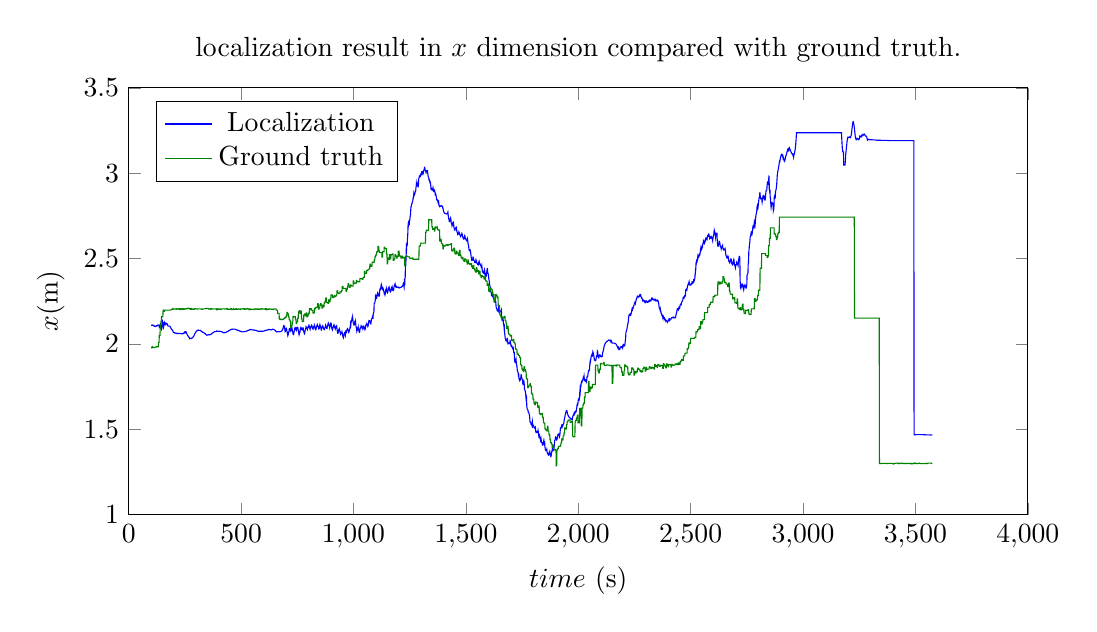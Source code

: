 % This file was created by matplotlib v0.1.0.
% Copyright (c) 2010--2014, Nico Schlömer <nico.schloemer@gmail.com>
% All rights reserved.
% 
% The lastest updates can be retrieved from
% 
% https://github.com/nschloe/matplotlib2tikz
% 
% where you can also submit bug reports and leavecomments.
% 
\begin{tikzpicture}

\begin{axis}[
title={localization result in $x$ dimension compared with ground truth.},
xlabel={$time$ (s)},
ylabel={$x$(m)},
xmin=0, xmax=4000,
ymin=1, ymax=3.5,
axis on top,
width=13cm,
height=7cm,
legend style={at={(0.03,0.97)}, anchor=north west},
legend entries={{Localization},{Ground truth}}
]
\addplot [blue]
coordinates {
(100,2.109)
(101,2.109)
(102,2.11)
(103,2.11)
(104,2.109)
(105,2.11)
(106,2.109)
(107,2.108)
(108,2.108)
(109,2.108)
(110,2.109)
(111,2.108)
(112,2.106)
(113,2.104)
(114,2.105)
(115,2.105)
(116,2.103)
(117,2.103)
(118,2.102)
(119,2.104)
(120,2.104)
(121,2.104)
(122,2.105)
(123,2.106)
(124,2.105)
(125,2.104)
(126,2.105)
(127,2.106)
(128,2.108)
(129,2.109)
(130,2.111)
(131,2.111)
(132,2.111)
(133,2.11)
(134,2.107)
(135,2.104)
(136,2.097)
(137,2.099)
(138,2.105)
(139,2.109)
(140,2.114)
(141,2.114)
(142,2.102)
(143,2.094)
(144,2.087)
(145,2.084)
(146,2.091)
(147,2.102)
(148,2.117)
(149,2.125)
(150,2.13)
(151,2.119)
(152,2.11)
(153,2.096)
(154,2.092)
(155,2.096)
(156,2.109)
(157,2.124)
(158,2.127)
(159,2.121)
(160,2.118)
(161,2.117)
(162,2.114)
(163,2.12)
(164,2.123)
(165,2.123)
(166,2.119)
(167,2.117)
(168,2.118)
(169,2.119)
(170,2.119)
(171,2.117)
(172,2.112)
(173,2.113)
(174,2.109)
(175,2.104)
(176,2.104)
(177,2.104)
(178,2.104)
(179,2.104)
(180,2.104)
(181,2.104)
(182,2.104)
(183,2.104)
(184,2.101)
(185,2.099)
(186,2.096)
(187,2.094)
(188,2.091)
(189,2.088)
(190,2.086)
(191,2.085)
(192,2.084)
(193,2.083)
(194,2.081)
(195,2.079)
(196,2.076)
(197,2.074)
(198,2.069)
(199,2.067)
(200,2.067)
(201,2.065)
(202,2.065)
(203,2.065)
(204,2.064)
(205,2.065)
(206,2.064)
(207,2.064)
(208,2.063)
(209,2.063)
(210,2.062)
(211,2.061)
(212,2.062)
(213,2.062)
(214,2.062)
(215,2.061)
(216,2.062)
(217,2.062)
(218,2.061)
(219,2.061)
(220,2.061)
(221,2.061)
(222,2.061)
(223,2.061)
(224,2.061)
(225,2.061)
(226,2.061)
(227,2.061)
(228,2.061)
(229,2.061)
(230,2.061)
(231,2.06)
(232,2.06)
(233,2.06)
(234,2.06)
(235,2.06)
(236,2.06)
(237,2.059)
(238,2.059)
(239,2.059)
(240,2.059)
(241,2.059)
(242,2.059)
(243,2.061)
(244,2.063)
(245,2.063)
(246,2.065)
(247,2.067)
(248,2.064)
(249,2.064)
(250,2.063)
(251,2.064)
(252,2.072)
(253,2.072)
(254,2.071)
(255,2.071)
(256,2.068)
(257,2.064)
(258,2.061)
(259,2.058)
(260,2.054)
(261,2.052)
(262,2.05)
(263,2.047)
(264,2.046)
(265,2.045)
(266,2.043)
(267,2.041)
(268,2.039)
(269,2.038)
(270,2.037)
(271,2.031)
(272,2.032)
(273,2.032)
(274,2.032)
(275,2.032)
(276,2.032)
(277,2.031)
(278,2.031)
(279,2.033)
(280,2.033)
(281,2.033)
(282,2.034)
(283,2.036)
(284,2.038)
(285,2.038)
(286,2.04)
(287,2.041)
(288,2.043)
(289,2.045)
(290,2.046)
(291,2.049)
(292,2.053)
(293,2.056)
(294,2.059)
(295,2.061)
(296,2.063)
(297,2.066)
(298,2.068)
(299,2.069)
(300,2.072)
(301,2.074)
(302,2.075)
(303,2.076)
(304,2.077)
(305,2.079)
(306,2.079)
(307,2.079)
(308,2.08)
(309,2.081)
(310,2.079)
(311,2.079)
(312,2.079)
(313,2.079)
(314,2.079)
(315,2.079)
(316,2.079)
(317,2.079)
(318,2.079)
(319,2.078)
(320,2.078)
(321,2.076)
(322,2.076)
(323,2.074)
(324,2.072)
(325,2.071)
(326,2.072)
(327,2.071)
(328,2.069)
(329,2.068)
(330,2.068)
(331,2.067)
(332,2.066)
(333,2.066)
(334,2.065)
(335,2.064)
(336,2.063)
(337,2.062)
(338,2.061)
(339,2.06)
(340,2.06)
(341,2.059)
(342,2.057)
(343,2.056)
(344,2.055)
(345,2.054)
(346,2.053)
(347,2.051)
(348,2.052)
(349,2.053)
(350,2.053)
(351,2.052)
(352,2.053)
(353,2.053)
(354,2.053)
(355,2.054)
(356,2.054)
(357,2.053)
(358,2.053)
(359,2.053)
(360,2.054)
(361,2.053)
(362,2.054)
(363,2.054)
(364,2.055)
(365,2.056)
(366,2.056)
(367,2.057)
(368,2.059)
(369,2.06)
(370,2.061)
(371,2.062)
(372,2.064)
(373,2.064)
(374,2.065)
(375,2.065)
(376,2.066)
(377,2.067)
(378,2.068)
(379,2.069)
(380,2.07)
(381,2.07)
(382,2.071)
(383,2.072)
(384,2.072)
(385,2.072)
(386,2.072)
(387,2.072)
(388,2.072)
(389,2.072)
(390,2.072)
(391,2.076)
(392,2.076)
(393,2.075)
(394,2.075)
(395,2.074)
(396,2.073)
(397,2.073)
(398,2.073)
(399,2.073)
(400,2.073)
(401,2.074)
(402,2.074)
(403,2.074)
(404,2.074)
(405,2.073)
(406,2.073)
(407,2.073)
(408,2.073)
(409,2.072)
(410,2.072)
(411,2.072)
(412,2.072)
(413,2.071)
(414,2.071)
(415,2.07)
(416,2.07)
(417,2.069)
(418,2.068)
(419,2.067)
(420,2.066)
(421,2.066)
(422,2.065)
(423,2.066)
(424,2.065)
(425,2.065)
(426,2.066)
(427,2.066)
(428,2.067)
(429,2.066)
(430,2.066)
(431,2.067)
(432,2.067)
(433,2.068)
(434,2.068)
(435,2.069)
(436,2.07)
(437,2.071)
(438,2.072)
(439,2.072)
(440,2.073)
(441,2.073)
(442,2.074)
(443,2.075)
(444,2.076)
(445,2.077)
(446,2.078)
(447,2.079)
(448,2.079)
(449,2.08)
(450,2.081)
(451,2.082)
(452,2.082)
(453,2.083)
(454,2.083)
(455,2.084)
(456,2.085)
(457,2.085)
(458,2.086)
(459,2.086)
(460,2.085)
(461,2.086)
(462,2.086)
(463,2.086)
(464,2.087)
(465,2.086)
(466,2.086)
(467,2.086)
(468,2.086)
(469,2.086)
(470,2.086)
(471,2.086)
(472,2.086)
(473,2.086)
(474,2.085)
(475,2.085)
(476,2.084)
(477,2.084)
(478,2.083)
(479,2.082)
(480,2.082)
(481,2.082)
(482,2.081)
(483,2.081)
(484,2.08)
(485,2.08)
(486,2.08)
(487,2.079)
(488,2.079)
(489,2.078)
(490,2.078)
(491,2.077)
(492,2.076)
(493,2.076)
(494,2.075)
(495,2.074)
(496,2.074)
(497,2.074)
(498,2.074)
(499,2.074)
(500,2.073)
(501,2.072)
(502,2.072)
(503,2.07)
(504,2.07)
(505,2.07)
(506,2.07)
(507,2.07)
(508,2.07)
(509,2.07)
(510,2.071)
(511,2.072)
(512,2.072)
(513,2.072)
(514,2.072)
(515,2.072)
(516,2.072)
(517,2.072)
(518,2.072)
(519,2.073)
(520,2.073)
(521,2.073)
(522,2.074)
(523,2.074)
(524,2.074)
(525,2.075)
(526,2.076)
(527,2.076)
(528,2.077)
(529,2.078)
(530,2.078)
(531,2.079)
(532,2.079)
(533,2.079)
(534,2.08)
(535,2.081)
(536,2.081)
(537,2.081)
(538,2.081)
(539,2.083)
(540,2.083)
(541,2.084)
(542,2.084)
(543,2.084)
(544,2.084)
(545,2.084)
(546,2.083)
(547,2.083)
(548,2.083)
(549,2.082)
(550,2.082)
(551,2.082)
(552,2.082)
(553,2.082)
(554,2.082)
(555,2.081)
(556,2.081)
(557,2.081)
(558,2.081)
(559,2.081)
(560,2.08)
(561,2.08)
(562,2.079)
(563,2.079)
(564,2.079)
(565,2.079)
(566,2.078)
(567,2.078)
(568,2.078)
(569,2.077)
(570,2.077)
(571,2.076)
(572,2.076)
(573,2.076)
(574,2.075)
(575,2.075)
(576,2.074)
(577,2.074)
(578,2.074)
(579,2.073)
(580,2.074)
(581,2.074)
(582,2.075)
(583,2.075)
(584,2.075)
(585,2.074)
(586,2.074)
(587,2.074)
(588,2.074)
(589,2.074)
(590,2.074)
(591,2.074)
(592,2.074)
(593,2.074)
(594,2.074)
(595,2.074)
(596,2.074)
(597,2.074)
(598,2.074)
(599,2.075)
(600,2.075)
(601,2.075)
(602,2.076)
(603,2.076)
(604,2.077)
(605,2.077)
(606,2.078)
(607,2.078)
(608,2.078)
(609,2.079)
(610,2.079)
(611,2.079)
(612,2.079)
(613,2.08)
(614,2.08)
(615,2.081)
(616,2.081)
(617,2.081)
(618,2.081)
(619,2.082)
(620,2.082)
(621,2.083)
(622,2.084)
(623,2.084)
(624,2.085)
(625,2.085)
(626,2.084)
(627,2.084)
(628,2.083)
(629,2.083)
(630,2.083)
(631,2.083)
(632,2.083)
(633,2.083)
(634,2.083)
(635,2.083)
(636,2.083)
(637,2.083)
(638,2.084)
(639,2.085)
(640,2.086)
(641,2.086)
(642,2.085)
(643,2.085)
(644,2.085)
(645,2.085)
(646,2.084)
(647,2.083)
(648,2.082)
(649,2.081)
(650,2.08)
(651,2.079)
(652,2.078)
(653,2.077)
(654,2.075)
(655,2.074)
(656,2.073)
(657,2.071)
(658,2.072)
(659,2.072)
(660,2.072)
(661,2.071)
(662,2.071)
(663,2.071)
(664,2.071)
(665,2.071)
(666,2.072)
(667,2.072)
(668,2.072)
(669,2.072)
(670,2.072)
(671,2.072)
(672,2.071)
(673,2.071)
(674,2.072)
(675,2.072)
(676,2.072)
(677,2.073)
(678,2.074)
(679,2.075)
(680,2.075)
(681,2.077)
(682,2.077)
(683,2.079)
(684,2.081)
(685,2.085)
(686,2.089)
(687,2.092)
(688,2.098)
(689,2.105)
(690,2.107)
(691,2.105)
(692,2.095)
(693,2.092)
(694,2.095)
(695,2.083)
(696,2.071)
(697,2.072)
(698,2.08)
(699,2.087)
(700,2.086)
(701,2.084)
(702,2.088)
(703,2.084)
(704,2.074)
(705,2.067)
(706,2.063)
(707,2.056)
(708,2.048)
(709,2.052)
(710,2.057)
(711,2.068)
(712,2.071)
(713,2.071)
(714,2.085)
(715,2.089)
(716,2.089)
(717,2.084)
(718,2.082)
(719,2.087)
(720,2.082)
(721,2.075)
(722,2.077)
(723,2.082)
(724,2.087)
(725,2.084)
(726,2.085)
(727,2.088)
(728,2.079)
(729,2.072)
(730,2.066)
(731,2.06)
(732,2.055)
(733,2.054)
(734,2.056)
(735,2.066)
(736,2.075)
(737,2.076)
(738,2.084)
(739,2.092)
(740,2.095)
(741,2.093)
(742,2.087)
(743,2.089)
(744,2.091)
(745,2.083)
(746,2.08)
(747,2.085)
(748,2.093)
(749,2.093)
(750,2.094)
(751,2.098)
(752,2.098)
(753,2.09)
(754,2.082)
(755,2.075)
(756,2.071)
(757,2.058)
(758,2.053)
(759,2.058)
(760,2.066)
(761,2.072)
(762,2.071)
(763,2.08)
(764,2.093)
(765,2.095)
(766,2.09)
(767,2.089)
(768,2.093)
(769,2.092)
(770,2.083)
(771,2.082)
(772,2.087)
(773,2.091)
(774,2.09)
(775,2.091)
(776,2.092)
(777,2.085)
(778,2.076)
(779,2.071)
(780,2.066)
(781,2.062)
(782,2.059)
(783,2.062)
(784,2.071)
(785,2.079)
(786,2.081)
(787,2.083)
(788,2.094)
(789,2.1)
(790,2.097)
(791,2.093)
(792,2.091)
(793,2.091)
(794,2.092)
(795,2.086)
(796,2.091)
(797,2.095)
(798,2.1)
(799,2.1)
(800,2.102)
(801,2.106)
(802,2.102)
(803,2.105)
(804,2.1)
(805,2.097)
(806,2.088)
(807,2.084)
(808,2.089)
(809,2.093)
(810,2.101)
(811,2.101)
(812,2.101)
(813,2.108)
(814,2.11)
(815,2.108)
(816,2.096)
(817,2.095)
(818,2.095)
(819,2.087)
(820,2.086)
(821,2.091)
(822,2.1)
(823,2.102)
(824,2.1)
(825,2.102)
(826,2.109)
(827,2.104)
(828,2.1)
(829,2.091)
(830,2.092)
(831,2.088)
(832,2.083)
(833,2.084)
(834,2.092)
(835,2.102)
(836,2.104)
(837,2.104)
(838,2.11)
(839,2.113)
(840,2.108)
(841,2.102)
(842,2.101)
(843,2.1)
(844,2.092)
(845,2.089)
(846,2.092)
(847,2.097)
(848,2.102)
(849,2.098)
(850,2.104)
(851,2.112)
(852,2.108)
(853,2.101)
(854,2.098)
(855,2.096)
(856,2.082)
(857,2.081)
(858,2.086)
(859,2.092)
(860,2.099)
(861,2.098)
(862,2.104)
(863,2.106)
(864,2.103)
(865,2.097)
(866,2.093)
(867,2.092)
(868,2.089)
(869,2.083)
(870,2.083)
(871,2.085)
(872,2.093)
(873,2.095)
(874,2.095)
(875,2.102)
(876,2.109)
(877,2.105)
(878,2.098)
(879,2.095)
(880,2.093)
(881,2.089)
(882,2.089)
(883,2.096)
(884,2.104)
(885,2.109)
(886,2.111)
(887,2.119)
(888,2.122)
(889,2.117)
(890,2.11)
(891,2.108)
(892,2.109)
(893,2.102)
(894,2.095)
(895,2.102)
(896,2.108)
(897,2.113)
(898,2.11)
(899,2.113)
(900,2.121)
(901,2.119)
(902,2.106)
(903,2.093)
(904,2.09)
(905,2.085)
(906,2.081)
(907,2.084)
(908,2.09)
(909,2.098)
(910,2.099)
(911,2.102)
(912,2.11)
(913,2.112)
(914,2.108)
(915,2.098)
(916,2.096)
(917,2.097)
(918,2.091)
(919,2.087)
(920,2.091)
(921,2.098)
(922,2.102)
(923,2.101)
(924,2.106)
(925,2.107)
(926,2.092)
(927,2.086)
(928,2.075)
(929,2.067)
(930,2.062)
(931,2.062)
(932,2.068)
(933,2.073)
(934,2.08)
(935,2.079)
(936,2.085)
(937,2.089)
(938,2.086)
(939,2.075)
(940,2.07)
(941,2.071)
(942,2.065)
(943,2.056)
(944,2.058)
(945,2.063)
(946,2.064)
(947,2.063)
(948,2.063)
(949,2.07)
(950,2.065)
(951,2.062)
(952,2.047)
(953,2.046)
(954,2.039)
(955,2.035)
(956,2.039)
(957,2.046)
(958,2.054)
(959,2.053)
(960,2.059)
(961,2.067)
(962,2.068)
(963,2.063)
(964,2.056)
(965,2.076)
(966,2.076)
(967,2.067)
(968,2.066)
(969,2.071)
(970,2.08)
(971,2.08)
(972,2.081)
(973,2.089)
(974,2.09)
(975,2.084)
(976,2.078)
(977,2.077)
(978,2.07)
(979,2.067)
(980,2.07)
(981,2.075)
(982,2.084)
(983,2.085)
(984,2.09)
(985,2.098)
(986,2.097)
(987,2.115)
(988,2.11)
(989,2.124)
(990,2.133)
(991,2.132)
(992,2.135)
(993,2.148)
(994,2.153)
(995,2.151)
(996,2.158)
(997,2.144)
(998,2.134)
(999,2.123)
(1000,2.12)
(1001,2.116)
(1002,2.11)
(1003,2.11)
(1004,2.115)
(1005,2.123)
(1006,2.118)
(1007,2.119)
(1008,2.123)
(1009,2.13)
(1010,2.116)
(1011,2.102)
(1012,2.099)
(1013,2.093)
(1014,2.088)
(1015,2.073)
(1016,2.076)
(1017,2.086)
(1018,2.09)
(1019,2.088)
(1020,2.091)
(1021,2.099)
(1022,2.09)
(1023,2.08)
(1024,2.078)
(1025,2.074)
(1026,2.068)
(1027,2.068)
(1028,2.074)
(1029,2.086)
(1030,2.093)
(1031,2.093)
(1032,2.096)
(1033,2.1)
(1034,2.106)
(1035,2.104)
(1036,2.099)
(1037,2.098)
(1038,2.098)
(1039,2.09)
(1040,2.089)
(1041,2.094)
(1042,2.088)
(1043,2.093)
(1044,2.093)
(1045,2.1)
(1046,2.103)
(1047,2.1)
(1048,2.094)
(1049,2.091)
(1050,2.09)
(1051,2.083)
(1052,2.085)
(1053,2.091)
(1054,2.103)
(1055,2.109)
(1056,2.109)
(1057,2.112)
(1058,2.114)
(1059,2.118)
(1060,2.114)
(1061,2.11)
(1062,2.11)
(1063,2.106)
(1064,2.102)
(1065,2.105)
(1066,2.112)
(1067,2.121)
(1068,2.13)
(1069,2.127)
(1070,2.127)
(1071,2.136)
(1072,2.136)
(1073,2.13)
(1074,2.128)
(1075,2.127)
(1076,2.118)
(1077,2.117)
(1078,2.122)
(1079,2.134)
(1080,2.143)
(1081,2.145)
(1082,2.145)
(1083,2.153)
(1084,2.157)
(1085,2.153)
(1086,2.149)
(1087,2.149)
(1088,2.175)
(1089,2.179)
(1090,2.184)
(1091,2.19)
(1092,2.236)
(1093,2.239)
(1094,2.239)
(1095,2.242)
(1096,2.247)
(1097,2.259)
(1098,2.28)
(1099,2.276)
(1100,2.278)
(1101,2.267)
(1102,2.266)
(1103,2.268)
(1104,2.279)
(1105,2.285)
(1106,2.281)
(1107,2.281)
(1108,2.3)
(1109,2.298)
(1110,2.292)
(1111,2.287)
(1112,2.285)
(1113,2.281)
(1114,2.28)
(1115,2.28)
(1116,2.292)
(1117,2.317)
(1118,2.321)
(1119,2.318)
(1120,2.321)
(1121,2.325)
(1122,2.334)
(1123,2.328)
(1124,2.331)
(1125,2.342)
(1126,2.335)
(1127,2.327)
(1128,2.323)
(1129,2.33)
(1130,2.33)
(1131,2.328)
(1132,2.32)
(1133,2.321)
(1134,2.318)
(1135,2.307)
(1136,2.301)
(1137,2.293)
(1138,2.291)
(1139,2.29)
(1140,2.286)
(1141,2.292)
(1142,2.304)
(1143,2.311)
(1144,2.309)
(1145,2.318)
(1146,2.327)
(1147,2.322)
(1148,2.314)
(1149,2.31)
(1150,2.304)
(1151,2.299)
(1152,2.301)
(1153,2.307)
(1154,2.317)
(1155,2.324)
(1156,2.32)
(1157,2.319)
(1158,2.325)
(1159,2.329)
(1160,2.321)
(1161,2.316)
(1162,2.312)
(1163,2.306)
(1164,2.303)
(1165,2.303)
(1166,2.309)
(1167,2.318)
(1168,2.325)
(1169,2.322)
(1170,2.32)
(1171,2.328)
(1172,2.334)
(1173,2.328)
(1174,2.321)
(1175,2.319)
(1176,2.312)
(1177,2.312)
(1178,2.312)
(1179,2.32)
(1180,2.331)
(1181,2.339)
(1182,2.34)
(1183,2.344)
(1184,2.349)
(1185,2.352)
(1186,2.345)
(1187,2.337)
(1188,2.335)
(1189,2.34)
(1190,2.338)
(1191,2.332)
(1192,2.332)
(1193,2.331)
(1194,2.331)
(1195,2.332)
(1196,2.332)
(1197,2.333)
(1198,2.332)
(1199,2.33)
(1200,2.332)
(1201,2.331)
(1202,2.33)
(1203,2.329)
(1204,2.328)
(1205,2.329)
(1206,2.329)
(1207,2.33)
(1208,2.331)
(1209,2.331)
(1210,2.331)
(1211,2.332)
(1212,2.332)
(1213,2.333)
(1214,2.333)
(1215,2.335)
(1216,2.335)
(1217,2.337)
(1218,2.339)
(1219,2.342)
(1220,2.345)
(1221,2.349)
(1222,2.353)
(1223,2.349)
(1224,2.338)
(1225,2.332)
(1226,2.358)
(1227,2.352)
(1228,2.35)
(1229,2.383)
(1230,2.388)
(1231,2.457)
(1232,2.457)
(1233,2.461)
(1234,2.523)
(1235,2.56)
(1236,2.553)
(1237,2.579)
(1238,2.575)
(1239,2.578)
(1240,2.614)
(1241,2.63)
(1242,2.657)
(1243,2.7)
(1244,2.707)
(1245,2.697)
(1246,2.704)
(1247,2.698)
(1248,2.699)
(1249,2.717)
(1250,2.722)
(1251,2.734)
(1252,2.743)
(1253,2.751)
(1254,2.761)
(1255,2.79)
(1256,2.804)
(1257,2.806)
(1258,2.814)
(1259,2.819)
(1260,2.82)
(1261,2.827)
(1262,2.832)
(1263,2.837)
(1264,2.838)
(1265,2.85)
(1266,2.859)
(1267,2.863)
(1268,2.876)
(1269,2.867)
(1270,2.871)
(1271,2.877)
(1272,2.876)
(1273,2.878)
(1274,2.889)
(1275,2.895)
(1276,2.894)
(1277,2.898)
(1278,2.916)
(1279,2.923)
(1280,2.94)
(1281,2.932)
(1282,2.934)
(1283,2.931)
(1284,2.926)
(1285,2.925)
(1286,2.94)
(1287,2.946)
(1288,2.94)
(1289,2.935)
(1290,2.963)
(1291,2.972)
(1292,2.973)
(1293,2.981)
(1294,2.98)
(1295,2.983)
(1296,2.982)
(1297,2.981)
(1298,2.99)
(1299,2.995)
(1300,2.996)
(1301,2.993)
(1302,2.992)
(1303,3.002)
(1304,3.01)
(1305,3.01)
(1306,3.008)
(1307,3.005)
(1308,3.0)
(1309,2.994)
(1310,2.996)
(1311,3.006)
(1312,3.015)
(1313,3.018)
(1314,3.018)
(1315,3.026)
(1316,3.034)
(1317,3.033)
(1318,3.027)
(1319,3.017)
(1320,3.015)
(1321,3.015)
(1322,3.008)
(1323,3.003)
(1324,3.007)
(1325,3.012)
(1326,3.011)
(1327,3.011)
(1328,3.016)
(1329,3.015)
(1330,3.004)
(1331,2.993)
(1332,2.984)
(1333,2.978)
(1334,2.974)
(1335,2.971)
(1336,2.962)
(1337,2.964)
(1338,2.962)
(1339,2.957)
(1340,2.948)
(1341,2.95)
(1342,2.949)
(1343,2.937)
(1344,2.924)
(1345,2.907)
(1346,2.903)
(1347,2.903)
(1348,2.906)
(1349,2.911)
(1350,2.91)
(1351,2.904)
(1352,2.901)
(1353,2.903)
(1354,2.913)
(1355,2.906)
(1356,2.899)
(1357,2.892)
(1358,2.892)
(1359,2.894)
(1360,2.894)
(1361,2.898)
(1362,2.892)
(1363,2.883)
(1364,2.873)
(1365,2.874)
(1366,2.877)
(1367,2.874)
(1368,2.863)
(1369,2.857)
(1370,2.847)
(1371,2.844)
(1372,2.84)
(1373,2.839)
(1374,2.842)
(1375,2.84)
(1376,2.829)
(1377,2.825)
(1378,2.828)
(1379,2.831)
(1380,2.818)
(1381,2.809)
(1382,2.805)
(1383,2.804)
(1384,2.803)
(1385,2.804)
(1386,2.808)
(1387,2.808)
(1388,2.809)
(1389,2.808)
(1390,2.808)
(1391,2.808)
(1392,2.809)
(1393,2.809)
(1394,2.806)
(1395,2.806)
(1396,2.806)
(1397,2.797)
(1398,2.797)
(1399,2.789)
(1400,2.782)
(1401,2.776)
(1402,2.773)
(1403,2.769)
(1404,2.768)
(1405,2.766)
(1406,2.765)
(1407,2.765)
(1408,2.764)
(1409,2.764)
(1410,2.763)
(1411,2.762)
(1412,2.762)
(1413,2.762)
(1414,2.761)
(1415,2.761)
(1416,2.761)
(1417,2.762)
(1418,2.764)
(1419,2.768)
(1420,2.772)
(1421,2.76)
(1422,2.746)
(1423,2.739)
(1424,2.732)
(1425,2.728)
(1426,2.717)
(1427,2.716)
(1428,2.717)
(1429,2.726)
(1430,2.727)
(1431,2.735)
(1432,2.738)
(1433,2.731)
(1434,2.723)
(1435,2.707)
(1436,2.706)
(1437,2.703)
(1438,2.695)
(1439,2.701)
(1440,2.701)
(1441,2.705)
(1442,2.701)
(1443,2.709)
(1444,2.712)
(1445,2.708)
(1446,2.694)
(1447,2.685)
(1448,2.678)
(1449,2.674)
(1450,2.667)
(1451,2.666)
(1452,2.67)
(1453,2.675)
(1454,2.676)
(1455,2.678)
(1456,2.682)
(1457,2.684)
(1458,2.679)
(1459,2.668)
(1460,2.658)
(1461,2.656)
(1462,2.652)
(1463,2.644)
(1464,2.64)
(1465,2.641)
(1466,2.647)
(1467,2.649)
(1468,2.65)
(1469,2.656)
(1470,2.653)
(1471,2.65)
(1472,2.643)
(1473,2.639)
(1474,2.639)
(1475,2.636)
(1476,2.629)
(1477,2.631)
(1478,2.632)
(1479,2.637)
(1480,2.636)
(1481,2.639)
(1482,2.647)
(1483,2.645)
(1484,2.641)
(1485,2.632)
(1486,2.628)
(1487,2.624)
(1488,2.619)
(1489,2.614)
(1490,2.614)
(1491,2.618)
(1492,2.619)
(1493,2.618)
(1494,2.63)
(1495,2.634)
(1496,2.63)
(1497,2.622)
(1498,2.617)
(1499,2.617)
(1500,2.615)
(1501,2.608)
(1502,2.607)
(1503,2.609)
(1504,2.609)
(1505,2.604)
(1506,2.606)
(1507,2.614)
(1508,2.608)
(1509,2.596)
(1510,2.587)
(1511,2.581)
(1512,2.575)
(1513,2.563)
(1514,2.552)
(1515,2.549)
(1516,2.55)
(1517,2.549)
(1518,2.546)
(1519,2.549)
(1520,2.545)
(1521,2.539)
(1522,2.526)
(1523,2.517)
(1524,2.504)
(1525,2.495)
(1526,2.49)
(1527,2.49)
(1528,2.49)
(1529,2.495)
(1530,2.494)
(1531,2.499)
(1532,2.508)
(1533,2.507)
(1534,2.497)
(1535,2.49)
(1536,2.488)
(1537,2.488)
(1538,2.483)
(1539,2.478)
(1540,2.477)
(1541,2.481)
(1542,2.483)
(1543,2.481)
(1544,2.487)
(1545,2.493)
(1546,2.489)
(1547,2.484)
(1548,2.475)
(1549,2.475)
(1550,2.473)
(1551,2.468)
(1552,2.466)
(1553,2.465)
(1554,2.468)
(1555,2.47)
(1556,2.467)
(1557,2.475)
(1558,2.483)
(1559,2.485)
(1560,2.475)
(1561,2.467)
(1562,2.466)
(1563,2.469)
(1564,2.468)
(1565,2.462)
(1566,2.46)
(1567,2.458)
(1568,2.451)
(1569,2.448)
(1570,2.451)
(1571,2.457)
(1572,2.445)
(1573,2.431)
(1574,2.423)
(1575,2.424)
(1576,2.423)
(1577,2.419)
(1578,2.415)
(1579,2.414)
(1580,2.42)
(1581,2.417)
(1582,2.424)
(1583,2.433)
(1584,2.427)
(1585,2.416)
(1586,2.401)
(1587,2.401)
(1588,2.401)
(1589,2.394)
(1590,2.395)
(1591,2.405)
(1592,2.415)
(1593,2.422)
(1594,2.431)
(1595,2.441)
(1596,2.441)
(1597,2.421)
(1598,2.411)
(1599,2.41)
(1600,2.409)
(1601,2.397)
(1602,2.382)
(1603,2.374)
(1604,2.367)
(1605,2.357)
(1606,2.344)
(1607,2.342)
(1608,2.335)
(1609,2.32)
(1610,2.308)
(1611,2.305)
(1612,2.304)
(1613,2.3)
(1614,2.283)
(1615,2.283)
(1616,2.281)
(1617,2.28)
(1618,2.284)
(1619,2.29)
(1620,2.292)
(1621,2.282)
(1622,2.27)
(1623,2.267)
(1624,2.267)
(1625,2.264)
(1626,2.251)
(1627,2.246)
(1628,2.247)
(1629,2.248)
(1630,2.253)
(1631,2.25)
(1632,2.25)
(1633,2.243)
(1634,2.227)
(1635,2.213)
(1636,2.212)
(1637,2.209)
(1638,2.204)
(1639,2.196)
(1640,2.193)
(1641,2.193)
(1642,2.194)
(1643,2.191)
(1644,2.189)
(1645,2.199)
(1646,2.213)
(1647,2.203)
(1648,2.193)
(1649,2.192)
(1650,2.194)
(1651,2.194)
(1652,2.19)
(1653,2.191)
(1654,2.189)
(1655,2.19)
(1656,2.189)
(1657,2.193)
(1658,2.197)
(1659,2.166)
(1660,2.157)
(1661,2.141)
(1662,2.143)
(1663,2.144)
(1664,2.148)
(1665,2.144)
(1666,2.14)
(1667,2.116)
(1668,2.117)
(1669,2.115)
(1670,2.096)
(1671,2.1)
(1672,2.072)
(1673,2.058)
(1674,2.048)
(1675,2.032)
(1676,2.031)
(1677,2.027)
(1678,2.02)
(1679,2.021)
(1680,2.023)
(1681,2.023)
(1682,2.018)
(1683,2.022)
(1684,2.031)
(1685,2.029)
(1686,2.014)
(1687,2.005)
(1688,2.008)
(1689,2.007)
(1690,2.005)
(1691,2.0)
(1692,2.0)
(1693,2.002)
(1694,2.003)
(1695,2.003)
(1696,2.011)
(1697,2.017)
(1698,2.014)
(1699,2.006)
(1700,1.995)
(1701,1.99)
(1702,1.992)
(1703,1.991)
(1704,1.983)
(1705,1.981)
(1706,1.98)
(1707,1.98)
(1708,1.971)
(1709,1.971)
(1710,1.979)
(1711,1.976)
(1712,1.962)
(1713,1.951)
(1714,1.951)
(1715,1.951)
(1716,1.92)
(1717,1.904)
(1718,1.893)
(1719,1.892)
(1720,1.898)
(1721,1.9)
(1722,1.905)
(1723,1.91)
(1724,1.895)
(1725,1.884)
(1726,1.874)
(1727,1.874)
(1728,1.856)
(1729,1.845)
(1730,1.839)
(1731,1.838)
(1732,1.833)
(1733,1.822)
(1734,1.826)
(1735,1.825)
(1736,1.805)
(1737,1.791)
(1738,1.789)
(1739,1.791)
(1740,1.784)
(1741,1.786)
(1742,1.789)
(1743,1.797)
(1744,1.798)
(1745,1.812)
(1746,1.819)
(1747,1.818)
(1748,1.808)
(1749,1.795)
(1750,1.794)
(1751,1.793)
(1752,1.787)
(1753,1.769)
(1754,1.765)
(1755,1.768)
(1756,1.774)
(1757,1.776)
(1758,1.781)
(1759,1.774)
(1760,1.756)
(1761,1.736)
(1762,1.731)
(1763,1.727)
(1764,1.722)
(1765,1.719)
(1766,1.707)
(1767,1.693)
(1768,1.677)
(1769,1.666)
(1770,1.673)
(1771,1.636)
(1772,1.625)
(1773,1.618)
(1774,1.617)
(1775,1.616)
(1776,1.613)
(1777,1.602)
(1778,1.599)
(1779,1.599)
(1780,1.597)
(1781,1.591)
(1782,1.587)
(1783,1.582)
(1784,1.568)
(1785,1.546)
(1786,1.542)
(1787,1.542)
(1788,1.542)
(1789,1.537)
(1790,1.529)
(1791,1.529)
(1792,1.53)
(1793,1.526)
(1794,1.522)
(1795,1.533)
(1796,1.543)
(1797,1.529)
(1798,1.516)
(1799,1.518)
(1800,1.523)
(1801,1.523)
(1802,1.515)
(1803,1.512)
(1804,1.51)
(1805,1.508)
(1806,1.506)
(1807,1.504)
(1808,1.51)
(1809,1.512)
(1810,1.503)
(1811,1.486)
(1812,1.488)
(1813,1.488)
(1814,1.486)
(1815,1.48)
(1816,1.48)
(1817,1.48)
(1818,1.48)
(1819,1.48)
(1820,1.488)
(1821,1.494)
(1822,1.487)
(1823,1.475)
(1824,1.465)
(1825,1.472)
(1826,1.471)
(1827,1.466)
(1828,1.458)
(1829,1.447)
(1830,1.446)
(1831,1.443)
(1832,1.436)
(1833,1.441)
(1834,1.447)
(1835,1.438)
(1836,1.426)
(1837,1.423)
(1838,1.423)
(1839,1.422)
(1840,1.411)
(1841,1.408)
(1842,1.407)
(1843,1.412)
(1844,1.412)
(1845,1.419)
(1846,1.429)
(1847,1.435)
(1848,1.426)
(1849,1.415)
(1850,1.41)
(1851,1.414)
(1852,1.394)
(1853,1.385)
(1854,1.377)
(1855,1.377)
(1856,1.375)
(1857,1.374)
(1858,1.376)
(1859,1.378)
(1860,1.382)
(1861,1.373)
(1862,1.361)
(1863,1.359)
(1864,1.359)
(1865,1.357)
(1866,1.35)
(1867,1.349)
(1868,1.356)
(1869,1.358)
(1870,1.356)
(1871,1.361)
(1872,1.367)
(1873,1.37)
(1874,1.363)
(1875,1.351)
(1876,1.347)
(1877,1.351)
(1878,1.349)
(1879,1.344)
(1880,1.348)
(1881,1.358)
(1882,1.366)
(1883,1.372)
(1884,1.377)
(1885,1.388)
(1886,1.395)
(1887,1.391)
(1888,1.384)
(1889,1.389)
(1890,1.389)
(1891,1.384)
(1892,1.389)
(1893,1.402)
(1894,1.421)
(1895,1.433)
(1896,1.435)
(1897,1.438)
(1898,1.446)
(1899,1.453)
(1900,1.451)
(1901,1.445)
(1902,1.443)
(1903,1.442)
(1904,1.437)
(1905,1.438)
(1906,1.445)
(1907,1.458)
(1908,1.462)
(1909,1.458)
(1910,1.466)
(1911,1.467)
(1912,1.468)
(1913,1.471)
(1914,1.468)
(1915,1.469)
(1916,1.469)
(1917,1.459)
(1918,1.464)
(1919,1.48)
(1920,1.495)
(1921,1.507)
(1922,1.507)
(1923,1.509)
(1924,1.508)
(1925,1.514)
(1926,1.522)
(1927,1.522)
(1928,1.527)
(1929,1.527)
(1930,1.517)
(1931,1.52)
(1932,1.525)
(1933,1.528)
(1934,1.531)
(1935,1.534)
(1936,1.538)
(1937,1.548)
(1938,1.558)
(1939,1.564)
(1940,1.57)
(1941,1.576)
(1942,1.585)
(1943,1.591)
(1944,1.594)
(1945,1.599)
(1946,1.604)
(1947,1.608)
(1948,1.609)
(1949,1.609)
(1950,1.607)
(1951,1.598)
(1952,1.592)
(1953,1.588)
(1954,1.584)
(1955,1.581)
(1956,1.579)
(1957,1.576)
(1958,1.573)
(1959,1.571)
(1960,1.569)
(1961,1.569)
(1962,1.566)
(1963,1.566)
(1964,1.565)
(1965,1.563)
(1966,1.562)
(1967,1.56)
(1968,1.558)
(1969,1.558)
(1970,1.559)
(1971,1.56)
(1972,1.558)
(1973,1.555)
(1974,1.565)
(1975,1.571)
(1976,1.576)
(1977,1.58)
(1978,1.58)
(1979,1.581)
(1980,1.586)
(1981,1.592)
(1982,1.595)
(1983,1.589)
(1984,1.593)
(1985,1.593)
(1986,1.596)
(1987,1.601)
(1988,1.605)
(1989,1.605)
(1990,1.603)
(1991,1.606)
(1992,1.618)
(1993,1.62)
(1994,1.635)
(1995,1.645)
(1996,1.648)
(1997,1.642)
(1998,1.645)
(1999,1.658)
(2000,1.67)
(2001,1.676)
(2002,1.678)
(2003,1.675)
(2004,1.672)
(2005,1.678)
(2006,1.693)
(2007,1.719)
(2008,1.734)
(2009,1.724)
(2010,1.742)
(2011,1.748)
(2012,1.755)
(2013,1.77)
(2014,1.775)
(2015,1.771)
(2016,1.771)
(2017,1.779)
(2018,1.785)
(2019,1.787)
(2020,1.788)
(2021,1.791)
(2022,1.8)
(2023,1.796)
(2024,1.793)
(2025,1.794)
(2026,1.807)
(2027,1.794)
(2028,1.786)
(2029,1.784)
(2030,1.783)
(2031,1.787)
(2032,1.789)
(2033,1.79)
(2034,1.787)
(2035,1.781)
(2036,1.777)
(2037,1.782)
(2038,1.787)
(2039,1.805)
(2040,1.809)
(2041,1.808)
(2042,1.81)
(2043,1.818)
(2044,1.831)
(2045,1.836)
(2046,1.842)
(2047,1.845)
(2048,1.846)
(2049,1.845)
(2050,1.85)
(2051,1.871)
(2052,1.889)
(2053,1.898)
(2054,1.894)
(2055,1.901)
(2056,1.911)
(2057,1.923)
(2058,1.928)
(2059,1.931)
(2060,1.935)
(2061,1.938)
(2062,1.93)
(2063,1.929)
(2064,1.94)
(2065,1.954)
(2066,1.951)
(2067,1.942)
(2068,1.935)
(2069,1.93)
(2070,1.926)
(2071,1.915)
(2072,1.909)
(2073,1.906)
(2074,1.903)
(2075,1.901)
(2076,1.901)
(2077,1.901)
(2078,1.905)
(2079,1.911)
(2080,1.919)
(2081,1.924)
(2082,1.93)
(2083,1.932)
(2084,1.931)
(2085,1.959)
(2086,1.957)
(2087,1.947)
(2088,1.931)
(2089,1.924)
(2090,1.919)
(2091,1.918)
(2092,1.921)
(2093,1.926)
(2094,1.932)
(2095,1.935)
(2096,1.936)
(2097,1.935)
(2098,1.932)
(2099,1.929)
(2100,1.925)
(2101,1.924)
(2102,1.924)
(2103,1.924)
(2104,1.928)
(2105,1.929)
(2106,1.929)
(2107,1.928)
(2108,1.943)
(2109,1.95)
(2110,1.954)
(2111,1.958)
(2112,1.964)
(2113,1.969)
(2114,1.978)
(2115,1.986)
(2116,1.99)
(2117,1.994)
(2118,1.995)
(2119,2.0)
(2120,2.002)
(2121,2.005)
(2122,2.007)
(2123,2.008)
(2124,2.009)
(2125,2.012)
(2126,2.012)
(2127,2.013)
(2128,2.015)
(2129,2.015)
(2130,2.016)
(2131,2.017)
(2132,2.018)
(2133,2.02)
(2134,2.022)
(2135,2.023)
(2136,2.023)
(2137,2.023)
(2138,2.022)
(2139,2.02)
(2140,2.02)
(2141,2.019)
(2142,2.018)
(2143,2.017)
(2144,2.014)
(2145,2.012)
(2146,2.02)
(2147,2.018)
(2148,2.015)
(2149,2.01)
(2150,2.006)
(2151,2.006)
(2152,2.005)
(2153,2.004)
(2154,2.004)
(2155,2.004)
(2156,2.004)
(2157,2.004)
(2158,2.004)
(2159,2.004)
(2160,2.004)
(2161,2.004)
(2162,2.003)
(2163,2.003)
(2164,2.002)
(2165,2.002)
(2166,2.001)
(2167,2.0)
(2168,1.998)
(2169,1.997)
(2170,1.995)
(2171,1.992)
(2172,1.988)
(2173,1.986)
(2174,1.984)
(2175,1.984)
(2176,1.977)
(2177,1.974)
(2178,1.97)
(2179,1.972)
(2180,1.976)
(2181,1.97)
(2182,1.969)
(2183,1.97)
(2184,1.967)
(2185,1.968)
(2186,1.976)
(2187,1.977)
(2188,1.98)
(2189,1.982)
(2190,1.981)
(2191,1.979)
(2192,1.98)
(2193,1.982)
(2194,1.98)
(2195,1.985)
(2196,1.986)
(2197,1.988)
(2198,1.981)
(2199,1.99)
(2200,1.994)
(2201,1.996)
(2202,1.994)
(2203,1.989)
(2204,1.987)
(2205,1.987)
(2206,1.989)
(2207,1.993)
(2208,2.0)
(2209,2.014)
(2210,2.024)
(2211,2.039)
(2212,2.064)
(2213,2.069)
(2214,2.074)
(2215,2.082)
(2216,2.085)
(2217,2.088)
(2218,2.1)
(2219,2.105)
(2220,2.114)
(2221,2.119)
(2222,2.126)
(2223,2.136)
(2224,2.147)
(2225,2.163)
(2226,2.169)
(2227,2.171)
(2228,2.168)
(2229,2.17)
(2230,2.169)
(2231,2.172)
(2232,2.168)
(2233,2.167)
(2234,2.172)
(2235,2.175)
(2236,2.18)
(2237,2.185)
(2238,2.195)
(2239,2.204)
(2240,2.21)
(2241,2.211)
(2242,2.205)
(2243,2.211)
(2244,2.21)
(2245,2.216)
(2246,2.221)
(2247,2.223)
(2248,2.225)
(2249,2.234)
(2250,2.238)
(2251,2.238)
(2252,2.243)
(2253,2.241)
(2254,2.237)
(2255,2.244)
(2256,2.248)
(2257,2.253)
(2258,2.26)
(2259,2.265)
(2260,2.265)
(2261,2.271)
(2262,2.275)
(2263,2.279)
(2264,2.28)
(2265,2.278)
(2266,2.276)
(2267,2.274)
(2268,2.276)
(2269,2.276)
(2270,2.276)
(2271,2.28)
(2272,2.285)
(2273,2.285)
(2274,2.283)
(2275,2.29)
(2276,2.29)
(2277,2.289)
(2278,2.286)
(2279,2.279)
(2280,2.275)
(2281,2.271)
(2282,2.27)
(2283,2.267)
(2284,2.267)
(2285,2.262)
(2286,2.252)
(2287,2.251)
(2288,2.251)
(2289,2.257)
(2290,2.255)
(2291,2.253)
(2292,2.253)
(2293,2.251)
(2294,2.249)
(2295,2.246)
(2296,2.249)
(2297,2.251)
(2298,2.25)
(2299,2.245)
(2300,2.248)
(2301,2.25)
(2302,2.252)
(2303,2.251)
(2304,2.248)
(2305,2.245)
(2306,2.243)
(2307,2.243)
(2308,2.244)
(2309,2.245)
(2310,2.247)
(2311,2.245)
(2312,2.248)
(2313,2.25)
(2314,2.252)
(2315,2.254)
(2316,2.252)
(2317,2.254)
(2318,2.25)
(2319,2.25)
(2320,2.253)
(2321,2.253)
(2322,2.254)
(2323,2.257)
(2324,2.255)
(2325,2.26)
(2326,2.265)
(2327,2.268)
(2328,2.269)
(2329,2.267)
(2330,2.267)
(2331,2.261)
(2332,2.262)
(2333,2.26)
(2334,2.26)
(2335,2.26)
(2336,2.26)
(2337,2.257)
(2338,2.261)
(2339,2.261)
(2340,2.262)
(2341,2.262)
(2342,2.259)
(2343,2.26)
(2344,2.254)
(2345,2.252)
(2346,2.253)
(2347,2.254)
(2348,2.254)
(2349,2.255)
(2350,2.253)
(2351,2.258)
(2352,2.258)
(2353,2.256)
(2354,2.254)
(2355,2.252)
(2356,2.249)
(2357,2.244)
(2358,2.235)
(2359,2.225)
(2360,2.212)
(2361,2.212)
(2362,2.206)
(2363,2.204)
(2364,2.199)
(2365,2.205)
(2366,2.198)
(2367,2.19)
(2368,2.188)
(2369,2.177)
(2370,2.177)
(2371,2.171)
(2372,2.168)
(2373,2.165)
(2374,2.167)
(2375,2.164)
(2376,2.157)
(2377,2.165)
(2378,2.164)
(2379,2.161)
(2380,2.155)
(2381,2.152)
(2382,2.144)
(2383,2.148)
(2384,2.15)
(2385,2.146)
(2386,2.144)
(2387,2.143)
(2388,2.139)
(2389,2.135)
(2390,2.139)
(2391,2.139)
(2392,2.136)
(2393,2.136)
(2394,2.133)
(2395,2.129)
(2396,2.128)
(2397,2.126)
(2398,2.13)
(2399,2.132)
(2400,2.134)
(2401,2.138)
(2402,2.14)
(2403,2.144)
(2404,2.148)
(2405,2.147)
(2406,2.143)
(2407,2.137)
(2408,2.139)
(2409,2.143)
(2410,2.144)
(2411,2.145)
(2412,2.146)
(2413,2.146)
(2414,2.151)
(2415,2.151)
(2416,2.154)
(2417,2.154)
(2418,2.153)
(2419,2.153)
(2420,2.153)
(2421,2.153)
(2422,2.156)
(2423,2.155)
(2424,2.156)
(2425,2.153)
(2426,2.154)
(2427,2.153)
(2428,2.155)
(2429,2.155)
(2430,2.154)
(2431,2.153)
(2432,2.155)
(2433,2.159)
(2434,2.164)
(2435,2.17)
(2436,2.177)
(2437,2.179)
(2438,2.185)
(2439,2.196)
(2440,2.2)
(2441,2.205)
(2442,2.207)
(2443,2.207)
(2444,2.202)
(2445,2.199)
(2446,2.203)
(2447,2.21)
(2448,2.215)
(2449,2.216)
(2450,2.212)
(2451,2.21)
(2452,2.218)
(2453,2.224)
(2454,2.229)
(2455,2.232)
(2456,2.231)
(2457,2.231)
(2458,2.23)
(2459,2.237)
(2460,2.24)
(2461,2.248)
(2462,2.25)
(2463,2.251)
(2464,2.252)
(2465,2.257)
(2466,2.264)
(2467,2.273)
(2468,2.274)
(2469,2.272)
(2470,2.273)
(2471,2.27)
(2472,2.273)
(2473,2.278)
(2474,2.283)
(2475,2.284)
(2476,2.282)
(2477,2.288)
(2478,2.316)
(2479,2.317)
(2480,2.319)
(2481,2.315)
(2482,2.313)
(2483,2.313)
(2484,2.323)
(2485,2.33)
(2486,2.335)
(2487,2.341)
(2488,2.347)
(2489,2.35)
(2490,2.349)
(2491,2.351)
(2492,2.361)
(2493,2.365)
(2494,2.356)
(2495,2.348)
(2496,2.344)
(2497,2.344)
(2498,2.344)
(2499,2.344)
(2500,2.349)
(2501,2.349)
(2502,2.347)
(2503,2.349)
(2504,2.351)
(2505,2.354)
(2506,2.363)
(2507,2.362)
(2508,2.357)
(2509,2.355)
(2510,2.356)
(2511,2.358)
(2512,2.362)
(2513,2.367)
(2514,2.378)
(2515,2.378)
(2516,2.371)
(2517,2.375)
(2518,2.381)
(2519,2.387)
(2520,2.417)
(2521,2.408)
(2522,2.441)
(2523,2.44)
(2524,2.471)
(2525,2.469)
(2526,2.48)
(2527,2.475)
(2528,2.477)
(2529,2.485)
(2530,2.492)
(2531,2.503)
(2532,2.512)
(2533,2.504)
(2534,2.509)
(2535,2.515)
(2536,2.517)
(2537,2.514)
(2538,2.519)
(2539,2.527)
(2540,2.528)
(2541,2.524)
(2542,2.528)
(2543,2.542)
(2544,2.551)
(2545,2.559)
(2546,2.55)
(2547,2.553)
(2548,2.552)
(2549,2.557)
(2550,2.563)
(2551,2.575)
(2552,2.574)
(2553,2.571)
(2554,2.583)
(2555,2.587)
(2556,2.595)
(2557,2.601)
(2558,2.595)
(2559,2.598)
(2560,2.594)
(2561,2.59)
(2562,2.595)
(2563,2.6)
(2564,2.604)
(2565,2.609)
(2566,2.605)
(2567,2.609)
(2568,2.616)
(2569,2.621)
(2570,2.62)
(2571,2.617)
(2572,2.617)
(2573,2.614)
(2574,2.623)
(2575,2.634)
(2576,2.635)
(2577,2.636)
(2578,2.634)
(2579,2.641)
(2580,2.644)
(2581,2.644)
(2582,2.638)
(2583,2.631)
(2584,2.628)
(2585,2.617)
(2586,2.619)
(2587,2.627)
(2588,2.626)
(2589,2.622)
(2590,2.623)
(2591,2.622)
(2592,2.628)
(2593,2.626)
(2594,2.625)
(2595,2.616)
(2596,2.614)
(2597,2.61)
(2598,2.604)
(2599,2.614)
(2600,2.626)
(2601,2.629)
(2602,2.639)
(2603,2.639)
(2604,2.658)
(2605,2.666)
(2606,2.66)
(2607,2.658)
(2608,2.651)
(2609,2.645)
(2610,2.639)
(2611,2.626)
(2612,2.638)
(2613,2.649)
(2614,2.649)
(2615,2.641)
(2616,2.641)
(2617,2.65)
(2618,2.617)
(2619,2.594)
(2620,2.577)
(2621,2.574)
(2622,2.572)
(2623,2.573)
(2624,2.582)
(2625,2.589)
(2626,2.595)
(2627,2.59)
(2628,2.594)
(2629,2.596)
(2630,2.591)
(2631,2.58)
(2632,2.57)
(2633,2.568)
(2634,2.568)
(2635,2.563)
(2636,2.557)
(2637,2.563)
(2638,2.569)
(2639,2.57)
(2640,2.569)
(2641,2.576)
(2642,2.578)
(2643,2.566)
(2644,2.556)
(2645,2.555)
(2646,2.556)
(2647,2.551)
(2648,2.551)
(2649,2.55)
(2650,2.551)
(2651,2.551)
(2652,2.555)
(2653,2.558)
(2654,2.552)
(2655,2.541)
(2656,2.53)
(2657,2.517)
(2658,2.515)
(2659,2.514)
(2660,2.51)
(2661,2.505)
(2662,2.503)
(2663,2.505)
(2664,2.504)
(2665,2.508)
(2666,2.514)
(2667,2.511)
(2668,2.505)
(2669,2.494)
(2670,2.483)
(2671,2.481)
(2672,2.483)
(2673,2.478)
(2674,2.475)
(2675,2.479)
(2676,2.482)
(2677,2.486)
(2678,2.49)
(2679,2.498)
(2680,2.497)
(2681,2.49)
(2682,2.48)
(2683,2.472)
(2684,2.473)
(2685,2.473)
(2686,2.465)
(2687,2.463)
(2688,2.467)
(2689,2.475)
(2690,2.486)
(2691,2.491)
(2692,2.495)
(2693,2.489)
(2694,2.475)
(2695,2.465)
(2696,2.461)
(2697,2.462)
(2698,2.454)
(2699,2.446)
(2700,2.453)
(2701,2.46)
(2702,2.464)
(2703,2.465)
(2704,2.475)
(2705,2.479)
(2706,2.475)
(2707,2.47)
(2708,2.467)
(2709,2.469)
(2710,2.463)
(2711,2.459)
(2712,2.472)
(2713,2.488)
(2714,2.497)
(2715,2.502)
(2716,2.512)
(2717,2.513)
(2718,2.511)
(2719,2.501)
(2720,2.373)
(2721,2.355)
(2722,2.33)
(2723,2.326)
(2724,2.339)
(2725,2.348)
(2726,2.348)
(2727,2.342)
(2728,2.347)
(2729,2.349)
(2730,2.346)
(2731,2.338)
(2732,2.334)
(2733,2.34)
(2734,2.335)
(2735,2.323)
(2736,2.317)
(2737,2.325)
(2738,2.335)
(2739,2.34)
(2740,2.338)
(2741,2.34)
(2742,2.344)
(2743,2.34)
(2744,2.334)
(2745,2.331)
(2746,2.333)
(2747,2.327)
(2748,2.328)
(2749,2.339)
(2750,2.348)
(2751,2.404)
(2752,2.407)
(2753,2.41)
(2754,2.41)
(2755,2.417)
(2756,2.467)
(2757,2.47)
(2758,2.505)
(2759,2.549)
(2760,2.55)
(2761,2.572)
(2762,2.582)
(2763,2.593)
(2764,2.61)
(2765,2.626)
(2766,2.631)
(2767,2.634)
(2768,2.639)
(2769,2.652)
(2770,2.656)
(2771,2.657)
(2772,2.65)
(2773,2.643)
(2774,2.648)
(2775,2.66)
(2776,2.676)
(2777,2.684)
(2778,2.692)
(2779,2.691)
(2780,2.692)
(2781,2.687)
(2782,2.698)
(2783,2.711)
(2784,2.703)
(2785,2.694)
(2786,2.689)
(2787,2.7)
(2788,2.716)
(2789,2.735)
(2790,2.748)
(2791,2.758)
(2792,2.762)
(2793,2.769)
(2794,2.776)
(2795,2.801)
(2796,2.806)
(2797,2.789)
(2798,2.788)
(2799,2.791)
(2800,2.801)
(2801,2.815)
(2802,2.827)
(2803,2.84)
(2804,2.852)
(2805,2.857)
(2806,2.858)
(2807,2.87)
(2808,2.889)
(2809,2.876)
(2810,2.862)
(2811,2.853)
(2812,2.85)
(2813,2.851)
(2814,2.853)
(2815,2.854)
(2816,2.853)
(2817,2.841)
(2818,2.831)
(2819,2.84)
(2820,2.847)
(2821,2.859)
(2822,2.867)
(2823,2.869)
(2824,2.867)
(2825,2.858)
(2826,2.853)
(2827,2.854)
(2828,2.858)
(2829,2.847)
(2830,2.843)
(2831,2.843)
(2832,2.849)
(2833,2.861)
(2834,2.879)
(2835,2.891)
(2836,2.901)
(2837,2.902)
(2838,2.902)
(2839,2.902)
(2840,2.927)
(2841,2.939)
(2842,2.947)
(2843,2.946)
(2844,2.942)
(2845,2.95)
(2846,2.949)
(2847,2.953)
(2848,2.982)
(2849,2.981)
(2850,2.9)
(2851,2.897)
(2852,2.888)
(2853,2.903)
(2854,2.859)
(2855,2.854)
(2856,2.839)
(2857,2.811)
(2858,2.799)
(2859,2.806)
(2860,2.822)
(2861,2.827)
(2862,2.828)
(2863,2.825)
(2864,2.823)
(2865,2.824)
(2866,2.824)
(2867,2.804)
(2868,2.78)
(2869,2.785)
(2870,2.789)
(2871,2.815)
(2872,2.86)
(2873,2.864)
(2874,2.853)
(2875,2.852)
(2876,2.853)
(2877,2.88)
(2878,2.894)
(2879,2.9)
(2880,2.903)
(2881,2.913)
(2882,2.923)
(2883,2.938)
(2884,2.958)
(2885,2.979)
(2886,2.996)
(2887,3.004)
(2888,3.012)
(2889,3.019)
(2890,3.025)
(2891,3.033)
(2892,3.04)
(2893,3.048)
(2894,3.058)
(2895,3.067)
(2896,3.072)
(2897,3.07)
(2898,3.078)
(2899,3.087)
(2900,3.091)
(2901,3.097)
(2902,3.102)
(2903,3.108)
(2904,3.11)
(2905,3.111)
(2906,3.109)
(2907,3.106)
(2908,3.102)
(2909,3.1)
(2910,3.102)
(2911,3.091)
(2912,3.095)
(2913,3.093)
(2914,3.085)
(2915,3.078)
(2916,3.073)
(2917,3.069)
(2918,3.071)
(2919,3.074)
(2920,3.079)
(2921,3.085)
(2922,3.089)
(2923,3.099)
(2924,3.103)
(2925,3.106)
(2926,3.11)
(2927,3.114)
(2928,3.121)
(2929,3.126)
(2930,3.128)
(2931,3.135)
(2932,3.141)
(2933,3.142)
(2934,3.134)
(2935,3.13)
(2936,3.13)
(2937,3.139)
(2938,3.146)
(2939,3.15)
(2940,3.148)
(2941,3.144)
(2942,3.14)
(2943,3.137)
(2944,3.133)
(2945,3.131)
(2946,3.127)
(2947,3.124)
(2948,3.12)
(2949,3.118)
(2950,3.115)
(2951,3.115)
(2952,3.114)
(2953,3.114)
(2954,3.114)
(2955,3.104)
(2956,3.104)
(2957,3.104)
(2958,3.095)
(2959,3.103)
(2960,3.108)
(2961,3.113)
(2962,3.118)
(2963,3.125)
(2964,3.131)
(2965,3.14)
(2966,3.151)
(2967,3.162)
(2968,3.179)
(2969,3.194)
(2970,3.218)
(2971,3.237)
(2972,3.237)
(2973,3.237)
(2974,3.237)
(2975,3.237)
(2976,3.237)
(2977,3.237)
(2978,3.237)
(2979,3.237)
(2980,3.237)
(2981,3.237)
(2982,3.237)
(2983,3.237)
(2984,3.237)
(2985,3.237)
(2986,3.237)
(2987,3.237)
(2988,3.237)
(2989,3.237)
(2990,3.237)
(2991,3.237)
(2992,3.237)
(2993,3.237)
(2994,3.237)
(2995,3.237)
(2996,3.237)
(2997,3.237)
(2998,3.237)
(2999,3.237)
(3000,3.237)
(3001,3.237)
(3002,3.237)
(3003,3.237)
(3004,3.237)
(3005,3.237)
(3006,3.237)
(3007,3.237)
(3008,3.237)
(3009,3.237)
(3010,3.237)
(3011,3.237)
(3012,3.237)
(3013,3.237)
(3014,3.237)
(3015,3.237)
(3016,3.237)
(3017,3.237)
(3018,3.237)
(3019,3.237)
(3020,3.237)
(3021,3.237)
(3022,3.237)
(3023,3.237)
(3024,3.237)
(3025,3.237)
(3026,3.237)
(3027,3.237)
(3028,3.237)
(3029,3.237)
(3030,3.237)
(3031,3.237)
(3032,3.237)
(3033,3.237)
(3034,3.237)
(3035,3.237)
(3036,3.237)
(3037,3.237)
(3038,3.237)
(3039,3.237)
(3040,3.237)
(3041,3.237)
(3042,3.237)
(3043,3.237)
(3044,3.237)
(3045,3.237)
(3046,3.237)
(3047,3.237)
(3048,3.237)
(3049,3.237)
(3050,3.237)
(3051,3.237)
(3052,3.237)
(3053,3.237)
(3054,3.237)
(3055,3.237)
(3056,3.237)
(3057,3.237)
(3058,3.237)
(3059,3.237)
(3060,3.237)
(3061,3.237)
(3062,3.237)
(3063,3.237)
(3064,3.237)
(3065,3.237)
(3066,3.237)
(3067,3.237)
(3068,3.237)
(3069,3.237)
(3070,3.237)
(3071,3.237)
(3072,3.237)
(3073,3.237)
(3074,3.237)
(3075,3.237)
(3076,3.237)
(3077,3.237)
(3078,3.237)
(3079,3.237)
(3080,3.237)
(3081,3.237)
(3082,3.237)
(3083,3.237)
(3084,3.237)
(3085,3.237)
(3086,3.237)
(3087,3.237)
(3088,3.237)
(3089,3.237)
(3090,3.237)
(3091,3.237)
(3092,3.237)
(3093,3.237)
(3094,3.237)
(3095,3.237)
(3096,3.237)
(3097,3.237)
(3098,3.237)
(3099,3.237)
(3100,3.237)
(3101,3.237)
(3102,3.237)
(3103,3.237)
(3104,3.237)
(3105,3.237)
(3106,3.237)
(3107,3.237)
(3108,3.237)
(3109,3.237)
(3110,3.237)
(3111,3.237)
(3112,3.237)
(3113,3.237)
(3114,3.237)
(3115,3.237)
(3116,3.237)
(3117,3.237)
(3118,3.237)
(3119,3.237)
(3120,3.237)
(3121,3.237)
(3122,3.237)
(3123,3.237)
(3124,3.237)
(3125,3.237)
(3126,3.237)
(3127,3.237)
(3128,3.237)
(3129,3.237)
(3130,3.237)
(3131,3.237)
(3132,3.237)
(3133,3.237)
(3134,3.237)
(3135,3.237)
(3136,3.237)
(3137,3.237)
(3138,3.237)
(3139,3.237)
(3140,3.237)
(3141,3.237)
(3142,3.237)
(3143,3.237)
(3144,3.237)
(3145,3.237)
(3146,3.237)
(3147,3.237)
(3148,3.237)
(3149,3.237)
(3150,3.237)
(3151,3.237)
(3152,3.237)
(3153,3.237)
(3154,3.237)
(3155,3.237)
(3156,3.237)
(3157,3.237)
(3158,3.237)
(3159,3.237)
(3160,3.237)
(3161,3.237)
(3162,3.237)
(3163,3.237)
(3164,3.237)
(3165,3.237)
(3166,3.237)
(3167,3.237)
(3168,3.237)
(3169,3.237)
(3170,3.237)
(3171,3.237)
(3172,3.21)
(3173,3.189)
(3174,3.161)
(3175,3.142)
(3176,3.13)
(3177,3.131)
(3178,3.125)
(3179,3.125)
(3180,3.124)
(3181,3.047)
(3182,3.047)
(3183,3.047)
(3184,3.047)
(3185,3.047)
(3186,3.047)
(3187,3.047)
(3188,3.07)
(3189,3.087)
(3190,3.112)
(3191,3.121)
(3192,3.138)
(3193,3.148)
(3194,3.162)
(3195,3.174)
(3196,3.188)
(3197,3.196)
(3198,3.203)
(3199,3.208)
(3200,3.211)
(3201,3.21)
(3202,3.209)
(3203,3.209)
(3204,3.211)
(3205,3.212)
(3206,3.212)
(3207,3.212)
(3208,3.21)
(3209,3.21)
(3210,3.21)
(3211,3.209)
(3212,3.214)
(3213,3.218)
(3214,3.221)
(3215,3.225)
(3216,3.239)
(3217,3.25)
(3218,3.261)
(3219,3.272)
(3220,3.286)
(3221,3.293)
(3222,3.301)
(3223,3.302)
(3224,3.298)
(3225,3.294)
(3226,3.286)
(3227,3.28)
(3228,3.269)
(3229,3.26)
(3230,3.245)
(3231,3.234)
(3232,3.22)
(3233,3.212)
(3234,3.205)
(3235,3.201)
(3236,3.198)
(3237,3.196)
(3238,3.196)
(3239,3.2)
(3240,3.203)
(3241,3.202)
(3242,3.202)
(3243,3.203)
(3244,3.201)
(3245,3.199)
(3246,3.198)
(3247,3.195)
(3248,3.195)
(3249,3.197)
(3250,3.202)
(3251,3.206)
(3252,3.214)
(3253,3.219)
(3254,3.218)
(3255,3.217)
(3256,3.214)
(3257,3.213)
(3258,3.212)
(3259,3.213)
(3260,3.213)
(3261,3.218)
(3262,3.223)
(3263,3.226)
(3264,3.223)
(3265,3.223)
(3266,3.223)
(3267,3.221)
(3268,3.223)
(3269,3.224)
(3270,3.226)
(3271,3.229)
(3272,3.23)
(3273,3.23)
(3274,3.229)
(3275,3.225)
(3276,3.221)
(3277,3.219)
(3278,3.217)
(3279,3.217)
(3280,3.217)
(3281,3.217)
(3282,3.217)
(3283,3.214)
(3284,3.208)
(3285,3.202)
(3286,3.197)
(3287,3.194)
(3288,3.196)
(3289,3.197)
(3290,3.199)
(3291,3.199)
(3292,3.197)
(3293,3.197)
(3294,3.196)
(3295,3.196)
(3296,3.197)
(3297,3.197)
(3298,3.197)
(3299,3.197)
(3300,3.197)
(3301,3.196)
(3302,3.196)
(3303,3.196)
(3304,3.196)
(3305,3.196)
(3306,3.196)
(3307,3.196)
(3308,3.196)
(3309,3.196)
(3310,3.195)
(3311,3.195)
(3312,3.195)
(3313,3.195)
(3314,3.195)
(3315,3.195)
(3316,3.195)
(3317,3.195)
(3318,3.195)
(3319,3.195)
(3320,3.195)
(3321,3.195)
(3322,3.194)
(3323,3.194)
(3324,3.194)
(3325,3.194)
(3326,3.194)
(3327,3.194)
(3328,3.194)
(3329,3.193)
(3330,3.193)
(3331,3.193)
(3332,3.193)
(3333,3.193)
(3334,3.193)
(3335,3.193)
(3336,3.193)
(3337,3.193)
(3338,3.193)
(3339,3.193)
(3340,3.193)
(3341,3.193)
(3342,3.193)
(3343,3.193)
(3344,3.193)
(3345,3.193)
(3346,3.192)
(3347,3.192)
(3348,3.192)
(3349,3.192)
(3350,3.192)
(3351,3.192)
(3352,3.192)
(3353,3.192)
(3354,3.192)
(3355,3.192)
(3356,3.192)
(3357,3.192)
(3358,3.192)
(3359,3.192)
(3360,3.192)
(3361,3.192)
(3362,3.192)
(3363,3.192)
(3364,3.192)
(3365,3.192)
(3366,3.192)
(3367,3.192)
(3368,3.192)
(3369,3.192)
(3370,3.192)
(3371,3.192)
(3372,3.192)
(3373,3.192)
(3374,3.192)
(3375,3.192)
(3376,3.192)
(3377,3.191)
(3378,3.191)
(3379,3.191)
(3380,3.191)
(3381,3.192)
(3382,3.191)
(3383,3.191)
(3384,3.191)
(3385,3.191)
(3386,3.191)
(3387,3.191)
(3388,3.191)
(3389,3.191)
(3390,3.191)
(3391,3.191)
(3392,3.191)
(3393,3.191)
(3394,3.191)
(3395,3.191)
(3396,3.191)
(3397,3.191)
(3398,3.191)
(3399,3.191)
(3400,3.191)
(3401,3.191)
(3402,3.191)
(3403,3.191)
(3404,3.191)
(3405,3.191)
(3406,3.191)
(3407,3.191)
(3408,3.191)
(3409,3.191)
(3410,3.191)
(3411,3.191)
(3412,3.191)
(3413,3.191)
(3414,3.191)
(3415,3.191)
(3416,3.191)
(3417,3.191)
(3418,3.191)
(3419,3.191)
(3420,3.191)
(3421,3.191)
(3422,3.191)
(3423,3.191)
(3424,3.191)
(3425,3.191)
(3426,3.191)
(3427,3.191)
(3428,3.191)
(3429,3.191)
(3430,3.191)
(3431,3.191)
(3432,3.191)
(3433,3.191)
(3434,3.191)
(3435,3.191)
(3436,3.191)
(3437,3.191)
(3438,3.191)
(3439,3.191)
(3440,3.191)
(3441,3.191)
(3442,3.191)
(3443,3.191)
(3444,3.191)
(3445,3.191)
(3446,3.191)
(3447,3.191)
(3448,3.191)
(3449,3.191)
(3450,3.191)
(3451,3.191)
(3452,3.191)
(3453,3.191)
(3454,3.191)
(3455,3.191)
(3456,3.191)
(3457,3.191)
(3458,3.191)
(3459,3.191)
(3460,3.191)
(3461,3.191)
(3462,3.191)
(3463,3.191)
(3464,3.191)
(3465,3.191)
(3466,3.191)
(3467,3.191)
(3468,3.191)
(3469,3.191)
(3470,3.191)
(3471,3.191)
(3472,3.191)
(3473,3.191)
(3474,3.191)
(3475,3.191)
(3476,3.191)
(3477,3.191)
(3478,3.191)
(3479,3.191)
(3480,3.191)
(3481,3.191)
(3482,3.191)
(3483,3.191)
(3484,3.191)
(3485,3.191)
(3486,3.191)
(3487,3.191)
(3488,3.191)
(3489,3.191)
(3490,3.191)
(3491,3.191)
(3492,3.191)
(3493,3.191)
(3494,1.467)
(3495,1.467)
(3496,1.467)
(3497,1.468)
(3498,1.467)
(3499,1.467)
(3500,1.467)
(3501,1.467)
(3502,1.468)
(3503,1.468)
(3504,1.468)
(3505,1.468)
(3506,1.468)
(3507,1.468)
(3508,1.468)
(3509,1.468)
(3510,1.468)
(3511,1.468)
(3512,1.468)
(3513,1.468)
(3514,1.468)
(3515,1.468)
(3516,1.468)
(3517,1.468)
(3518,1.468)
(3519,1.468)
(3520,1.468)
(3521,1.468)
(3522,1.468)
(3523,1.468)
(3524,1.468)
(3525,1.468)
(3526,1.468)
(3527,1.468)
(3528,1.468)
(3529,1.468)
(3530,1.468)
(3531,1.468)
(3532,1.468)
(3533,1.468)
(3534,1.468)
(3535,1.468)
(3536,1.468)
(3537,1.467)
(3538,1.467)
(3539,1.467)
(3540,1.468)
(3541,1.467)
(3542,1.468)
(3543,1.468)
(3544,1.468)
(3545,1.467)
(3546,1.467)
(3547,1.467)
(3548,1.467)
(3549,1.467)
(3550,1.467)
(3551,1.467)
(3552,1.467)
(3553,1.467)
(3554,1.467)
(3555,1.467)
(3556,1.467)
(3557,1.467)
(3558,1.467)
(3559,1.467)
(3560,1.467)
(3561,1.467)
(3562,1.467)
(3563,1.467)
(3564,1.466)
(3565,1.467)
(3566,1.467)
(3567,1.467)
(3568,1.467)
(3569,1.466)
(3570,1.466)
(3571,1.466)
(3572,1.467)
(3573,1.467)
(3574,1.467)
(3575,1.467)

};
\addplot [green!50.0!black]
coordinates {
(100,1.977)
(101,1.977)
(102,1.977)
(103,1.977)
(104,1.983)
(105,1.983)
(106,1.983)
(107,1.979)
(108,1.979)
(109,1.979)
(110,1.979)
(111,1.978)
(112,1.978)
(113,1.978)
(114,1.978)
(115,1.979)
(116,1.979)
(117,1.979)
(118,1.981)
(119,1.981)
(120,1.981)
(121,1.981)
(122,1.983)
(123,1.983)
(124,1.983)
(125,1.983)
(126,1.984)
(127,1.984)
(128,1.984)
(129,1.982)
(130,1.982)
(131,1.982)
(132,1.982)
(133,2.009)
(134,2.009)
(135,2.009)
(136,2.048)
(137,2.048)
(138,2.048)
(139,2.048)
(140,2.092)
(141,2.092)
(142,2.092)
(143,2.131)
(144,2.131)
(145,2.131)
(146,2.159)
(147,2.159)
(148,2.159)
(149,2.159)
(150,2.159)
(151,2.159)
(152,2.159)
(153,2.198)
(154,2.198)
(155,2.198)
(156,2.198)
(157,2.191)
(158,2.191)
(159,2.191)
(160,2.198)
(161,2.198)
(162,2.198)
(163,2.198)
(164,2.198)
(165,2.198)
(166,2.198)
(167,2.198)
(168,2.198)
(169,2.198)
(170,2.198)
(171,2.198)
(172,2.198)
(173,2.198)
(174,2.198)
(175,2.198)
(176,2.198)
(177,2.198)
(178,2.198)
(179,2.198)
(180,2.198)
(181,2.198)
(182,2.198)
(183,2.198)
(184,2.198)
(185,2.198)
(186,2.198)
(187,2.198)
(188,2.198)
(189,2.202)
(190,2.202)
(191,2.202)
(192,2.202)
(193,2.202)
(194,2.202)
(195,2.202)
(196,2.207)
(197,2.207)
(198,2.204)
(199,2.204)
(200,2.204)
(201,2.204)
(202,2.204)
(203,2.204)
(204,2.204)
(205,2.204)
(206,2.204)
(207,2.204)
(208,2.204)
(209,2.204)
(210,2.204)
(211,2.203)
(212,2.203)
(213,2.206)
(214,2.206)
(215,2.206)
(216,2.204)
(217,2.204)
(218,2.204)
(219,2.204)
(220,2.204)
(221,2.204)
(222,2.206)
(223,2.206)
(224,2.206)
(225,2.201)
(226,2.201)
(227,2.201)
(228,2.201)
(229,2.205)
(230,2.205)
(231,2.205)
(232,2.207)
(233,2.207)
(234,2.201)
(235,2.201)
(236,2.201)
(237,2.203)
(238,2.203)
(239,2.203)
(240,2.206)
(241,2.206)
(242,2.206)
(243,2.206)
(244,2.203)
(245,2.203)
(246,2.203)
(247,2.203)
(248,2.203)
(249,2.203)
(250,2.206)
(251,2.206)
(252,2.206)
(253,2.206)
(254,2.206)
(255,2.206)
(256,2.206)
(257,2.206)
(258,2.206)
(259,2.206)
(260,2.205)
(261,2.205)
(262,2.209)
(263,2.209)
(264,2.209)
(265,2.209)
(266,2.209)
(267,2.209)
(268,2.209)
(269,2.206)
(270,2.206)
(271,2.206)
(272,2.206)
(273,2.203)
(274,2.203)
(275,2.203)
(276,2.203)
(277,2.207)
(278,2.207)
(279,2.207)
(280,2.207)
(281,2.203)
(282,2.203)
(283,2.204)
(284,2.204)
(285,2.204)
(286,2.204)
(287,2.202)
(288,2.202)
(289,2.202)
(290,2.202)
(291,2.203)
(292,2.203)
(293,2.206)
(294,2.206)
(295,2.206)
(296,2.206)
(297,2.206)
(298,2.206)
(299,2.205)
(300,2.205)
(301,2.205)
(302,2.204)
(303,2.204)
(304,2.204)
(305,2.204)
(306,2.204)
(307,2.204)
(308,2.205)
(309,2.205)
(310,2.205)
(311,2.205)
(312,2.205)
(313,2.205)
(314,2.205)
(315,2.205)
(316,2.205)
(317,2.205)
(318,2.205)
(319,2.205)
(320,2.205)
(321,2.205)
(322,2.205)
(323,2.203)
(324,2.203)
(325,2.203)
(326,2.203)
(327,2.203)
(328,2.203)
(329,2.204)
(330,2.204)
(331,2.204)
(332,2.205)
(333,2.205)
(334,2.205)
(335,2.205)
(336,2.205)
(337,2.205)
(338,2.205)
(339,2.205)
(340,2.207)
(341,2.207)
(342,2.207)
(343,2.207)
(344,2.207)
(345,2.207)
(346,2.207)
(347,2.208)
(348,2.208)
(349,2.208)
(350,2.208)
(351,2.208)
(352,2.208)
(353,2.208)
(354,2.208)
(355,2.204)
(356,2.204)
(357,2.204)
(358,2.204)
(359,2.204)
(360,2.204)
(361,2.204)
(362,2.203)
(363,2.203)
(364,2.203)
(365,2.206)
(366,2.206)
(367,2.206)
(368,2.206)
(369,2.204)
(370,2.204)
(371,2.204)
(372,2.204)
(373,2.204)
(374,2.204)
(375,2.204)
(376,2.205)
(377,2.205)
(378,2.205)
(379,2.205)
(380,2.205)
(381,2.205)
(382,2.205)
(383,2.205)
(384,2.205)
(385,2.205)
(386,2.205)
(387,2.205)
(388,2.205)
(389,2.205)
(390,2.2)
(391,2.2)
(392,2.2)
(393,2.2)
(394,2.206)
(395,2.206)
(396,2.206)
(397,2.202)
(398,2.202)
(399,2.202)
(400,2.202)
(401,2.204)
(402,2.204)
(403,2.204)
(404,2.204)
(405,2.204)
(406,2.204)
(407,2.204)
(408,2.201)
(409,2.201)
(410,2.201)
(411,2.204)
(412,2.204)
(413,2.204)
(414,2.204)
(415,2.205)
(416,2.205)
(417,2.205)
(418,2.205)
(419,2.205)
(420,2.205)
(421,2.205)
(422,2.205)
(423,2.205)
(424,2.205)
(425,2.205)
(426,2.204)
(427,2.204)
(428,2.204)
(429,2.205)
(430,2.205)
(431,2.205)
(432,2.205)
(433,2.204)
(434,2.204)
(435,2.204)
(436,2.204)
(437,2.207)
(438,2.207)
(439,2.207)
(440,2.202)
(441,2.202)
(442,2.202)
(443,2.203)
(444,2.203)
(445,2.203)
(446,2.203)
(447,2.202)
(448,2.202)
(449,2.202)
(450,2.204)
(451,2.204)
(452,2.204)
(453,2.204)
(454,2.207)
(455,2.207)
(456,2.207)
(457,2.201)
(458,2.201)
(459,2.201)
(460,2.201)
(461,2.201)
(462,2.201)
(463,2.201)
(464,2.201)
(465,2.208)
(466,2.208)
(467,2.208)
(468,2.203)
(469,2.203)
(470,2.203)
(471,2.202)
(472,2.202)
(473,2.202)
(474,2.202)
(475,2.203)
(476,2.203)
(477,2.203)
(478,2.206)
(479,2.206)
(480,2.206)
(481,2.202)
(482,2.202)
(483,2.202)
(484,2.202)
(485,2.203)
(486,2.203)
(487,2.203)
(488,2.205)
(489,2.205)
(490,2.205)
(491,2.205)
(492,2.205)
(493,2.205)
(494,2.205)
(495,2.201)
(496,2.201)
(497,2.201)
(498,2.204)
(499,2.204)
(500,2.204)
(501,2.204)
(502,2.204)
(503,2.204)
(504,2.204)
(505,2.204)
(506,2.204)
(507,2.204)
(508,2.204)
(509,2.206)
(510,2.206)
(511,2.206)
(512,2.206)
(513,2.206)
(514,2.206)
(515,2.206)
(516,2.202)
(517,2.202)
(518,2.202)
(519,2.204)
(520,2.204)
(521,2.204)
(522,2.204)
(523,2.204)
(524,2.204)
(525,2.204)
(526,2.207)
(527,2.207)
(528,2.207)
(529,2.206)
(530,2.206)
(531,2.206)
(532,2.204)
(533,2.204)
(534,2.204)
(535,2.204)
(536,2.2)
(537,2.2)
(538,2.2)
(539,2.204)
(540,2.204)
(541,2.204)
(542,2.203)
(543,2.203)
(544,2.203)
(545,2.203)
(546,2.203)
(547,2.203)
(548,2.203)
(549,2.202)
(550,2.202)
(551,2.202)
(552,2.202)
(553,2.201)
(554,2.201)
(555,2.201)
(556,2.201)
(557,2.204)
(558,2.204)
(559,2.204)
(560,2.204)
(561,2.204)
(562,2.204)
(563,2.202)
(564,2.202)
(565,2.202)
(566,2.204)
(567,2.204)
(568,2.204)
(569,2.205)
(570,2.205)
(571,2.205)
(572,2.202)
(573,2.202)
(574,2.202)
(575,2.202)
(576,2.205)
(577,2.205)
(578,2.205)
(579,2.203)
(580,2.203)
(581,2.203)
(582,2.203)
(583,2.202)
(584,2.202)
(585,2.202)
(586,2.204)
(587,2.204)
(588,2.204)
(589,2.204)
(590,2.206)
(591,2.206)
(592,2.206)
(593,2.204)
(594,2.204)
(595,2.204)
(596,2.204)
(597,2.204)
(598,2.204)
(599,2.204)
(600,2.204)
(601,2.204)
(602,2.204)
(603,2.205)
(604,2.205)
(605,2.205)
(606,2.205)
(607,2.203)
(608,2.203)
(609,2.206)
(610,2.206)
(611,2.206)
(612,2.206)
(613,2.2)
(614,2.2)
(615,2.2)
(616,2.202)
(617,2.202)
(618,2.202)
(619,2.204)
(620,2.204)
(621,2.204)
(622,2.202)
(623,2.202)
(624,2.202)
(625,2.202)
(626,2.205)
(627,2.205)
(628,2.205)
(629,2.205)
(630,2.205)
(631,2.205)
(632,2.205)
(633,2.203)
(634,2.203)
(635,2.203)
(636,2.203)
(637,2.203)
(638,2.203)
(639,2.203)
(640,2.203)
(641,2.203)
(642,2.203)
(643,2.201)
(644,2.201)
(645,2.201)
(646,2.205)
(647,2.205)
(648,2.205)
(649,2.205)
(650,2.205)
(651,2.205)
(652,2.205)
(653,2.205)
(654,2.205)
(655,2.205)
(656,2.199)
(657,2.199)
(658,2.199)
(659,2.199)
(660,2.195)
(661,2.195)
(662,2.195)
(663,2.179)
(664,2.179)
(665,2.179)
(666,2.179)
(667,2.179)
(668,2.179)
(669,2.179)
(670,2.146)
(671,2.146)
(672,2.146)
(673,2.146)
(674,2.143)
(675,2.143)
(676,2.143)
(677,2.145)
(678,2.145)
(679,2.145)
(680,2.142)
(681,2.142)
(682,2.142)
(683,2.142)
(684,2.142)
(685,2.142)
(686,2.142)
(687,2.146)
(688,2.146)
(689,2.146)
(690,2.148)
(691,2.148)
(692,2.148)
(693,2.148)
(694,2.153)
(695,2.153)
(696,2.153)
(697,2.156)
(698,2.156)
(699,2.156)
(700,2.156)
(701,2.165)
(702,2.165)
(703,2.165)
(704,2.184)
(705,2.184)
(706,2.184)
(707,2.175)
(708,2.175)
(709,2.175)
(710,2.175)
(711,2.158)
(712,2.158)
(713,2.158)
(714,2.143)
(715,2.143)
(716,2.143)
(717,2.143)
(718,2.131)
(719,2.131)
(720,2.131)
(721,2.095)
(722,2.095)
(723,2.095)
(724,2.106)
(725,2.106)
(726,2.106)
(727,2.106)
(728,2.129)
(729,2.129)
(730,2.129)
(731,2.159)
(732,2.159)
(733,2.159)
(734,2.159)
(735,2.159)
(736,2.159)
(737,2.159)
(738,2.159)
(739,2.159)
(740,2.159)
(741,2.159)
(742,2.145)
(743,2.145)
(744,2.145)
(745,2.119)
(746,2.119)
(747,2.119)
(748,2.13)
(749,2.13)
(750,2.13)
(751,2.13)
(752,2.149)
(753,2.149)
(754,2.149)
(755,2.187)
(756,2.187)
(757,2.187)
(758,2.187)
(759,2.194)
(760,2.194)
(761,2.194)
(762,2.178)
(763,2.178)
(764,2.178)
(765,2.178)
(766,2.192)
(767,2.192)
(768,2.192)
(769,2.145)
(770,2.145)
(771,2.145)
(772,2.131)
(773,2.131)
(774,2.131)
(775,2.131)
(776,2.132)
(777,2.132)
(778,2.132)
(779,2.17)
(780,2.17)
(781,2.17)
(782,2.17)
(783,2.175)
(784,2.175)
(785,2.175)
(786,2.164)
(787,2.164)
(788,2.164)
(789,2.164)
(790,2.181)
(791,2.181)
(792,2.181)
(793,2.159)
(794,2.159)
(795,2.159)
(796,2.159)
(797,2.169)
(798,2.169)
(799,2.169)
(800,2.178)
(801,2.178)
(802,2.178)
(803,2.178)
(804,2.206)
(805,2.206)
(806,2.206)
(807,2.201)
(808,2.201)
(809,2.201)
(810,2.206)
(811,2.206)
(812,2.206)
(813,2.198)
(814,2.198)
(815,2.198)
(816,2.198)
(817,2.197)
(818,2.197)
(819,2.197)
(820,2.18)
(821,2.18)
(822,2.18)
(823,2.18)
(824,2.182)
(825,2.182)
(826,2.182)
(827,2.206)
(828,2.206)
(829,2.206)
(830,2.206)
(831,2.213)
(832,2.213)
(833,2.213)
(834,2.213)
(835,2.212)
(836,2.212)
(837,2.212)
(838,2.217)
(839,2.217)
(840,2.217)
(841,2.235)
(842,2.235)
(843,2.235)
(844,2.204)
(845,2.204)
(846,2.204)
(847,2.204)
(848,2.212)
(849,2.212)
(850,2.212)
(851,2.228)
(852,2.228)
(853,2.228)
(854,2.235)
(855,2.235)
(856,2.235)
(857,2.226)
(858,2.226)
(859,2.226)
(860,2.209)
(861,2.209)
(862,2.209)
(863,2.209)
(864,2.226)
(865,2.226)
(866,2.226)
(867,2.218)
(868,2.218)
(869,2.218)
(870,2.24)
(871,2.24)
(872,2.24)
(873,2.248)
(874,2.248)
(875,2.248)
(876,2.248)
(877,2.269)
(878,2.269)
(879,2.269)
(880,2.243)
(881,2.243)
(882,2.243)
(883,2.243)
(884,2.241)
(885,2.241)
(886,2.241)
(887,2.238)
(888,2.238)
(889,2.238)
(890,2.258)
(891,2.258)
(892,2.258)
(893,2.258)
(894,2.247)
(895,2.247)
(896,2.247)
(897,2.266)
(898,2.266)
(899,2.266)
(900,2.286)
(901,2.286)
(902,2.286)
(903,2.286)
(904,2.287)
(905,2.287)
(906,2.287)
(907,2.271)
(908,2.271)
(909,2.271)
(910,2.271)
(911,2.271)
(912,2.271)
(913,2.271)
(914,2.283)
(915,2.283)
(916,2.283)
(917,2.277)
(918,2.277)
(919,2.277)
(920,2.28)
(921,2.28)
(922,2.28)
(923,2.28)
(924,2.287)
(925,2.287)
(926,2.287)
(927,2.312)
(928,2.312)
(929,2.312)
(930,2.298)
(931,2.298)
(932,2.298)
(933,2.298)
(934,2.294)
(935,2.294)
(936,2.294)
(937,2.296)
(938,2.296)
(939,2.296)
(940,2.305)
(941,2.305)
(942,2.305)
(943,2.304)
(944,2.304)
(945,2.304)
(946,2.304)
(947,2.311)
(948,2.311)
(949,2.311)
(950,2.337)
(951,2.337)
(952,2.337)
(953,2.337)
(954,2.326)
(955,2.326)
(956,2.326)
(957,2.325)
(958,2.325)
(959,2.325)
(960,2.325)
(961,2.325)
(962,2.325)
(963,2.325)
(964,2.325)
(965,2.325)
(966,2.325)
(967,2.308)
(968,2.308)
(969,2.308)
(970,2.318)
(971,2.318)
(972,2.318)
(973,2.333)
(974,2.333)
(975,2.333)
(976,2.352)
(977,2.352)
(978,2.352)
(979,2.34)
(980,2.34)
(981,2.34)
(982,2.332)
(983,2.332)
(984,2.332)
(985,2.332)
(986,2.345)
(987,2.345)
(988,2.345)
(989,2.342)
(990,2.342)
(991,2.342)
(992,2.338)
(993,2.338)
(994,2.338)
(995,2.338)
(996,2.338)
(997,2.338)
(998,2.338)
(999,2.369)
(1000,2.369)
(1001,2.369)
(1002,2.354)
(1003,2.354)
(1004,2.354)
(1005,2.354)
(1006,2.355)
(1007,2.355)
(1008,2.355)
(1009,2.355)
(1010,2.355)
(1011,2.355)
(1012,2.355)
(1013,2.372)
(1014,2.372)
(1015,2.372)
(1016,2.364)
(1017,2.364)
(1018,2.364)
(1019,2.364)
(1020,2.364)
(1021,2.364)
(1022,2.364)
(1023,2.364)
(1024,2.364)
(1025,2.364)
(1026,2.364)
(1027,2.364)
(1028,2.364)
(1029,2.382)
(1030,2.382)
(1031,2.382)
(1032,2.382)
(1033,2.382)
(1034,2.382)
(1035,2.382)
(1036,2.382)
(1037,2.382)
(1038,2.382)
(1039,2.378)
(1040,2.378)
(1041,2.378)
(1042,2.378)
(1043,2.39)
(1044,2.39)
(1045,2.39)
(1046,2.39)
(1047,2.39)
(1048,2.39)
(1049,2.424)
(1050,2.424)
(1051,2.424)
(1052,2.413)
(1053,2.413)
(1054,2.413)
(1055,2.413)
(1056,2.413)
(1057,2.413)
(1058,2.413)
(1059,2.429)
(1060,2.429)
(1061,2.429)
(1062,2.432)
(1063,2.432)
(1064,2.432)
(1065,2.432)
(1066,2.438)
(1067,2.438)
(1068,2.438)
(1069,2.438)
(1070,2.438)
(1071,2.438)
(1072,2.438)
(1073,2.467)
(1074,2.467)
(1075,2.467)
(1076,2.455)
(1077,2.455)
(1078,2.455)
(1079,2.455)
(1080,2.455)
(1081,2.455)
(1082,2.455)
(1083,2.478)
(1084,2.478)
(1085,2.478)
(1086,2.478)
(1087,2.478)
(1088,2.478)
(1089,2.478)
(1090,2.478)
(1091,2.478)
(1092,2.478)
(1093,2.494)
(1094,2.494)
(1095,2.494)
(1096,2.512)
(1097,2.512)
(1098,2.512)
(1099,2.52)
(1100,2.52)
(1101,2.52)
(1102,2.52)
(1103,2.539)
(1104,2.539)
(1105,2.539)
(1106,2.54)
(1107,2.54)
(1108,2.54)
(1109,2.571)
(1110,2.571)
(1111,2.571)
(1112,2.571)
(1113,2.545)
(1114,2.545)
(1115,2.545)
(1116,2.535)
(1117,2.535)
(1118,2.535)
(1119,2.535)
(1120,2.535)
(1121,2.535)
(1122,2.535)
(1123,2.535)
(1124,2.535)
(1125,2.535)
(1126,2.535)
(1127,2.508)
(1128,2.508)
(1129,2.508)
(1130,2.54)
(1131,2.54)
(1132,2.54)
(1133,2.54)
(1134,2.54)
(1135,2.54)
(1136,2.54)
(1137,2.567)
(1138,2.567)
(1139,2.567)
(1140,2.558)
(1141,2.558)
(1142,2.558)
(1143,2.558)
(1144,2.558)
(1145,2.558)
(1146,2.558)
(1147,2.527)
(1148,2.527)
(1149,2.527)
(1150,2.469)
(1151,2.469)
(1152,2.469)
(1153,2.503)
(1154,2.503)
(1155,2.503)
(1156,2.503)
(1157,2.496)
(1158,2.496)
(1159,2.496)
(1160,2.522)
(1161,2.522)
(1162,2.522)
(1163,2.522)
(1164,2.499)
(1165,2.499)
(1166,2.499)
(1167,2.523)
(1168,2.523)
(1169,2.523)
(1170,2.523)
(1171,2.523)
(1172,2.523)
(1173,2.523)
(1174,2.527)
(1175,2.527)
(1176,2.527)
(1177,2.49)
(1178,2.49)
(1179,2.49)
(1180,2.49)
(1181,2.498)
(1182,2.498)
(1183,2.498)
(1184,2.498)
(1185,2.523)
(1186,2.523)
(1187,2.523)
(1188,2.515)
(1189,2.515)
(1190,2.515)
(1191,2.515)
(1192,2.503)
(1193,2.503)
(1194,2.503)
(1195,2.511)
(1196,2.511)
(1197,2.511)
(1198,2.511)
(1199,2.543)
(1200,2.543)
(1201,2.543)
(1202,2.543)
(1203,2.543)
(1204,2.514)
(1205,2.514)
(1206,2.514)
(1207,2.515)
(1208,2.515)
(1209,2.515)
(1210,2.515)
(1211,2.502)
(1212,2.502)
(1213,2.502)
(1214,2.514)
(1215,2.514)
(1216,2.514)
(1217,2.514)
(1218,2.503)
(1219,2.503)
(1220,2.503)
(1221,2.508)
(1222,2.508)
(1223,2.508)
(1224,2.505)
(1225,2.505)
(1226,2.505)
(1227,2.505)
(1228,2.459)
(1229,2.459)
(1230,2.459)
(1231,2.511)
(1232,2.511)
(1233,2.511)
(1234,2.511)
(1235,2.515)
(1236,2.515)
(1237,2.515)
(1238,2.514)
(1239,2.514)
(1240,2.514)
(1241,2.514)
(1242,2.51)
(1243,2.51)
(1244,2.51)
(1245,2.51)
(1246,2.51)
(1247,2.51)
(1248,2.51)
(1249,2.51)
(1250,2.51)
(1251,2.5)
(1252,2.5)
(1253,2.5)
(1254,2.501)
(1255,2.501)
(1256,2.501)
(1257,2.501)
(1258,2.501)
(1259,2.501)
(1260,2.501)
(1261,2.504)
(1262,2.504)
(1263,2.504)
(1264,2.504)
(1265,2.496)
(1266,2.496)
(1267,2.496)
(1268,2.496)
(1269,2.496)
(1270,2.496)
(1271,2.496)
(1272,2.496)
(1273,2.496)
(1274,2.496)
(1275,2.496)
(1276,2.496)
(1277,2.496)
(1278,2.496)
(1279,2.496)
(1280,2.496)
(1281,2.496)
(1282,2.496)
(1283,2.496)
(1284,2.496)
(1285,2.496)
(1286,2.496)
(1287,2.496)
(1288,2.496)
(1289,2.496)
(1290,2.496)
(1291,2.496)
(1292,2.572)
(1293,2.572)
(1294,2.572)
(1295,2.572)
(1296,2.575)
(1297,2.575)
(1298,2.575)
(1299,2.59)
(1300,2.59)
(1301,2.59)
(1302,2.59)
(1303,2.59)
(1304,2.59)
(1305,2.59)
(1306,2.59)
(1307,2.59)
(1308,2.59)
(1309,2.59)
(1310,2.59)
(1311,2.59)
(1312,2.59)
(1313,2.59)
(1314,2.59)
(1315,2.59)
(1316,2.59)
(1317,2.59)
(1318,2.59)
(1319,2.59)
(1320,2.59)
(1321,2.653)
(1322,2.653)
(1323,2.653)
(1324,2.666)
(1325,2.666)
(1326,2.666)
(1327,2.666)
(1328,2.666)
(1329,2.666)
(1330,2.666)
(1331,2.666)
(1332,2.666)
(1333,2.666)
(1334,2.666)
(1335,2.727)
(1336,2.727)
(1337,2.727)
(1338,2.727)
(1339,2.727)
(1340,2.727)
(1341,2.727)
(1342,2.727)
(1343,2.727)
(1344,2.727)
(1345,2.727)
(1346,2.727)
(1347,2.727)
(1348,2.727)
(1349,2.686)
(1350,2.686)
(1351,2.686)
(1352,2.671)
(1353,2.671)
(1354,2.671)
(1355,2.671)
(1356,2.677)
(1357,2.677)
(1358,2.677)
(1359,2.677)
(1360,2.661)
(1361,2.661)
(1362,2.661)
(1363,2.685)
(1364,2.685)
(1365,2.685)
(1366,2.685)
(1367,2.68)
(1368,2.68)
(1369,2.68)
(1370,2.685)
(1371,2.685)
(1372,2.685)
(1373,2.685)
(1374,2.671)
(1375,2.671)
(1376,2.671)
(1377,2.667)
(1378,2.667)
(1379,2.667)
(1380,2.667)
(1381,2.667)
(1382,2.667)
(1383,2.667)
(1384,2.603)
(1385,2.603)
(1386,2.603)
(1387,2.613)
(1388,2.613)
(1389,2.613)
(1390,2.613)
(1391,2.59)
(1392,2.59)
(1393,2.59)
(1394,2.585)
(1395,2.585)
(1396,2.585)
(1397,2.585)
(1398,2.557)
(1399,2.557)
(1400,2.557)
(1401,2.577)
(1402,2.577)
(1403,2.577)
(1404,2.573)
(1405,2.573)
(1406,2.573)
(1407,2.574)
(1408,2.574)
(1409,2.574)
(1410,2.574)
(1411,2.58)
(1412,2.58)
(1413,2.58)
(1414,2.581)
(1415,2.581)
(1416,2.581)
(1417,2.581)
(1418,2.576)
(1419,2.576)
(1420,2.576)
(1421,2.579)
(1422,2.579)
(1423,2.579)
(1424,2.581)
(1425,2.581)
(1426,2.581)
(1427,2.581)
(1428,2.582)
(1429,2.582)
(1430,2.582)
(1431,2.582)
(1432,2.582)
(1433,2.582)
(1434,2.587)
(1435,2.587)
(1436,2.587)
(1437,2.547)
(1438,2.547)
(1439,2.547)
(1440,2.544)
(1441,2.544)
(1442,2.544)
(1443,2.544)
(1444,2.555)
(1445,2.555)
(1446,2.555)
(1447,2.561)
(1448,2.561)
(1449,2.561)
(1450,2.561)
(1451,2.531)
(1452,2.531)
(1453,2.531)
(1454,2.526)
(1455,2.526)
(1456,2.526)
(1457,2.526)
(1458,2.543)
(1459,2.543)
(1460,2.543)
(1461,2.533)
(1462,2.533)
(1463,2.533)
(1464,2.529)
(1465,2.529)
(1466,2.529)
(1467,2.529)
(1468,2.518)
(1469,2.518)
(1470,2.518)
(1471,2.548)
(1472,2.548)
(1473,2.548)
(1474,2.548)
(1475,2.519)
(1476,2.519)
(1477,2.519)
(1478,2.519)
(1479,2.506)
(1480,2.506)
(1481,2.506)
(1482,2.5)
(1483,2.5)
(1484,2.5)
(1485,2.506)
(1486,2.506)
(1487,2.506)
(1488,2.491)
(1489,2.491)
(1490,2.491)
(1491,2.491)
(1492,2.484)
(1493,2.484)
(1494,2.484)
(1495,2.498)
(1496,2.498)
(1497,2.498)
(1498,2.498)
(1499,2.495)
(1500,2.495)
(1501,2.495)
(1502,2.481)
(1503,2.481)
(1504,2.481)
(1505,2.481)
(1506,2.467)
(1507,2.467)
(1508,2.467)
(1509,2.492)
(1510,2.492)
(1511,2.492)
(1512,2.472)
(1513,2.472)
(1514,2.472)
(1515,2.472)
(1516,2.468)
(1517,2.468)
(1518,2.468)
(1519,2.464)
(1520,2.464)
(1521,2.464)
(1522,2.47)
(1523,2.47)
(1524,2.47)
(1525,2.47)
(1526,2.455)
(1527,2.455)
(1528,2.455)
(1529,2.442)
(1530,2.442)
(1531,2.442)
(1532,2.442)
(1533,2.459)
(1534,2.459)
(1535,2.459)
(1536,2.44)
(1537,2.44)
(1538,2.44)
(1539,2.44)
(1540,2.43)
(1541,2.43)
(1542,2.43)
(1543,2.421)
(1544,2.421)
(1545,2.421)
(1546,2.421)
(1547,2.447)
(1548,2.447)
(1549,2.447)
(1550,2.425)
(1551,2.425)
(1552,2.425)
(1553,2.425)
(1554,2.429)
(1555,2.429)
(1556,2.429)
(1557,2.411)
(1558,2.411)
(1559,2.411)
(1560,2.411)
(1561,2.426)
(1562,2.426)
(1563,2.426)
(1564,2.4)
(1565,2.4)
(1566,2.4)
(1567,2.4)
(1568,2.389)
(1569,2.389)
(1570,2.389)
(1571,2.399)
(1572,2.399)
(1573,2.399)
(1574,2.399)
(1575,2.395)
(1576,2.395)
(1577,2.395)
(1578,2.393)
(1579,2.393)
(1580,2.393)
(1581,2.379)
(1582,2.379)
(1583,2.379)
(1584,2.379)
(1585,2.392)
(1586,2.392)
(1587,2.392)
(1588,2.37)
(1589,2.37)
(1590,2.37)
(1591,2.368)
(1592,2.368)
(1593,2.368)
(1594,2.368)
(1595,2.342)
(1596,2.342)
(1597,2.342)
(1598,2.342)
(1599,2.351)
(1600,2.351)
(1601,2.351)
(1602,2.309)
(1603,2.309)
(1604,2.309)
(1605,2.306)
(1606,2.306)
(1607,2.306)
(1608,2.306)
(1609,2.327)
(1610,2.327)
(1611,2.327)
(1612,2.327)
(1613,2.321)
(1614,2.321)
(1615,2.321)
(1616,2.315)
(1617,2.315)
(1618,2.315)
(1619,2.287)
(1620,2.287)
(1621,2.287)
(1622,2.287)
(1623,2.288)
(1624,2.288)
(1625,2.288)
(1626,2.246)
(1627,2.246)
(1628,2.246)
(1629,2.246)
(1630,2.261)
(1631,2.261)
(1632,2.261)
(1633,2.288)
(1634,2.288)
(1635,2.288)
(1636,2.288)
(1637,2.283)
(1638,2.283)
(1639,2.283)
(1640,2.273)
(1641,2.273)
(1642,2.273)
(1643,2.273)
(1644,2.223)
(1645,2.223)
(1646,2.223)
(1647,2.225)
(1648,2.225)
(1649,2.225)
(1650,2.225)
(1651,2.17)
(1652,2.17)
(1653,2.17)
(1654,2.17)
(1655,2.163)
(1656,2.163)
(1657,2.163)
(1658,2.147)
(1659,2.147)
(1660,2.147)
(1661,2.147)
(1662,2.157)
(1663,2.157)
(1664,2.157)
(1665,2.157)
(1666,2.157)
(1667,2.157)
(1668,2.151)
(1669,2.151)
(1670,2.151)
(1671,2.151)
(1672,2.161)
(1673,2.161)
(1674,2.161)
(1675,2.138)
(1676,2.138)
(1677,2.138)
(1678,2.138)
(1679,2.119)
(1680,2.119)
(1681,2.119)
(1682,2.089)
(1683,2.089)
(1684,2.089)
(1685,2.089)
(1686,2.104)
(1687,2.104)
(1688,2.104)
(1689,2.059)
(1690,2.059)
(1691,2.059)
(1692,2.059)
(1693,2.055)
(1694,2.055)
(1695,2.055)
(1696,2.055)
(1697,2.046)
(1698,2.046)
(1699,2.046)
(1700,2.049)
(1701,2.049)
(1702,2.049)
(1703,2.049)
(1704,2.021)
(1705,2.021)
(1706,2.021)
(1707,2.018)
(1708,2.018)
(1709,2.018)
(1710,2.018)
(1711,2.026)
(1712,2.026)
(1713,2.026)
(1714,2.009)
(1715,2.009)
(1716,2.009)
(1717,2.009)
(1718,2.0)
(1719,2.0)
(1720,2.0)
(1721,1.97)
(1722,1.97)
(1723,1.97)
(1724,1.968)
(1725,1.968)
(1726,1.968)
(1727,1.968)
(1728,1.938)
(1729,1.938)
(1730,1.938)
(1731,1.941)
(1732,1.941)
(1733,1.941)
(1734,1.931)
(1735,1.931)
(1736,1.931)
(1737,1.931)
(1738,1.931)
(1739,1.931)
(1740,1.919)
(1741,1.919)
(1742,1.919)
(1743,1.919)
(1744,1.878)
(1745,1.878)
(1746,1.878)
(1747,1.872)
(1748,1.872)
(1749,1.872)
(1750,1.851)
(1751,1.851)
(1752,1.851)
(1753,1.845)
(1754,1.845)
(1755,1.845)
(1756,1.838)
(1757,1.838)
(1758,1.838)
(1759,1.867)
(1760,1.867)
(1761,1.867)
(1762,1.848)
(1763,1.848)
(1764,1.848)
(1765,1.848)
(1766,1.837)
(1767,1.837)
(1768,1.837)
(1769,1.796)
(1770,1.796)
(1771,1.796)
(1772,1.794)
(1773,1.794)
(1774,1.794)
(1775,1.744)
(1776,1.744)
(1777,1.744)
(1778,1.744)
(1779,1.752)
(1780,1.752)
(1781,1.752)
(1782,1.758)
(1783,1.758)
(1784,1.758)
(1785,1.758)
(1786,1.766)
(1787,1.766)
(1788,1.766)
(1789,1.749)
(1790,1.749)
(1791,1.749)
(1792,1.709)
(1793,1.709)
(1794,1.709)
(1795,1.709)
(1796,1.702)
(1797,1.702)
(1798,1.702)
(1799,1.675)
(1800,1.675)
(1801,1.675)
(1802,1.675)
(1803,1.653)
(1804,1.653)
(1805,1.653)
(1806,1.644)
(1807,1.644)
(1808,1.644)
(1809,1.644)
(1810,1.66)
(1811,1.66)
(1812,1.66)
(1813,1.654)
(1814,1.654)
(1815,1.654)
(1816,1.655)
(1817,1.655)
(1818,1.655)
(1819,1.655)
(1820,1.628)
(1821,1.628)
(1822,1.628)
(1823,1.636)
(1824,1.636)
(1825,1.636)
(1826,1.636)
(1827,1.591)
(1828,1.591)
(1829,1.591)
(1830,1.591)
(1831,1.586)
(1832,1.586)
(1833,1.586)
(1834,1.589)
(1835,1.589)
(1836,1.589)
(1837,1.589)
(1838,1.593)
(1839,1.593)
(1840,1.593)
(1841,1.571)
(1842,1.571)
(1843,1.571)
(1844,1.571)
(1845,1.541)
(1846,1.541)
(1847,1.541)
(1848,1.534)
(1849,1.534)
(1850,1.534)
(1851,1.534)
(1852,1.502)
(1853,1.502)
(1854,1.502)
(1855,1.498)
(1856,1.498)
(1857,1.498)
(1858,1.498)
(1859,1.49)
(1860,1.49)
(1861,1.49)
(1862,1.49)
(1863,1.518)
(1864,1.518)
(1865,1.518)
(1866,1.489)
(1867,1.489)
(1868,1.489)
(1869,1.489)
(1870,1.467)
(1871,1.467)
(1872,1.467)
(1873,1.467)
(1874,1.441)
(1875,1.441)
(1876,1.441)
(1877,1.421)
(1878,1.421)
(1879,1.421)
(1880,1.421)
(1881,1.414)
(1882,1.414)
(1883,1.414)
(1884,1.394)
(1885,1.394)
(1886,1.394)
(1887,1.394)
(1888,1.407)
(1889,1.407)
(1890,1.407)
(1891,1.377)
(1892,1.377)
(1893,1.377)
(1894,1.377)
(1895,1.381)
(1896,1.381)
(1897,1.381)
(1898,1.381)
(1899,1.379)
(1900,1.379)
(1901,1.379)
(1902,1.285)
(1903,1.285)
(1904,1.285)
(1905,1.377)
(1906,1.377)
(1907,1.377)
(1908,1.377)
(1909,1.388)
(1910,1.388)
(1911,1.388)
(1912,1.399)
(1913,1.399)
(1914,1.399)
(1915,1.399)
(1916,1.399)
(1917,1.399)
(1918,1.399)
(1919,1.399)
(1920,1.403)
(1921,1.403)
(1922,1.403)
(1923,1.42)
(1924,1.42)
(1925,1.42)
(1926,1.42)
(1927,1.445)
(1928,1.445)
(1929,1.445)
(1930,1.437)
(1931,1.437)
(1932,1.437)
(1933,1.461)
(1934,1.461)
(1935,1.461)
(1936,1.461)
(1937,1.479)
(1938,1.479)
(1939,1.479)
(1940,1.508)
(1941,1.508)
(1942,1.508)
(1943,1.508)
(1944,1.5)
(1945,1.5)
(1946,1.5)
(1947,1.5)
(1948,1.528)
(1949,1.528)
(1950,1.528)
(1951,1.544)
(1952,1.544)
(1953,1.544)
(1954,1.544)
(1955,1.553)
(1956,1.553)
(1957,1.553)
(1958,1.555)
(1959,1.555)
(1960,1.555)
(1961,1.555)
(1962,1.555)
(1963,1.555)
(1964,1.54)
(1965,1.54)
(1966,1.54)
(1967,1.54)
(1968,1.541)
(1969,1.541)
(1970,1.541)
(1971,1.546)
(1972,1.546)
(1973,1.546)
(1974,1.546)
(1975,1.459)
(1976,1.459)
(1977,1.459)
(1978,1.456)
(1979,1.456)
(1980,1.456)
(1981,1.456)
(1982,1.456)
(1983,1.456)
(1984,1.456)
(1985,1.456)
(1986,1.541)
(1987,1.541)
(1988,1.551)
(1989,1.551)
(1990,1.551)
(1991,1.551)
(1992,1.564)
(1993,1.564)
(1994,1.564)
(1995,1.564)
(1996,1.582)
(1997,1.582)
(1998,1.582)
(1999,1.538)
(2000,1.538)
(2001,1.538)
(2002,1.538)
(2003,1.538)
(2004,1.538)
(2005,1.538)
(2006,1.621)
(2007,1.621)
(2008,1.621)
(2009,1.621)
(2010,1.621)
(2011,1.621)
(2012,1.621)
(2013,1.52)
(2014,1.52)
(2015,1.52)
(2016,1.52)
(2017,1.624)
(2018,1.624)
(2019,1.624)
(2020,1.624)
(2021,1.641)
(2022,1.641)
(2023,1.641)
(2024,1.652)
(2025,1.652)
(2026,1.652)
(2027,1.652)
(2028,1.687)
(2029,1.687)
(2030,1.687)
(2031,1.714)
(2032,1.714)
(2033,1.714)
(2034,1.714)
(2035,1.714)
(2036,1.714)
(2037,1.714)
(2038,1.714)
(2039,1.714)
(2040,1.714)
(2041,1.714)
(2042,1.714)
(2043,1.714)
(2044,1.714)
(2045,1.714)
(2046,1.779)
(2047,1.779)
(2048,1.779)
(2049,1.72)
(2050,1.72)
(2051,1.72)
(2052,1.72)
(2053,1.748)
(2054,1.748)
(2055,1.748)
(2056,1.738)
(2057,1.738)
(2058,1.738)
(2059,1.738)
(2060,1.742)
(2061,1.742)
(2062,1.742)
(2063,1.762)
(2064,1.762)
(2065,1.762)
(2066,1.762)
(2067,1.762)
(2068,1.762)
(2069,1.762)
(2070,1.762)
(2071,1.762)
(2072,1.762)
(2073,1.762)
(2074,1.762)
(2075,1.762)
(2076,1.762)
(2077,1.875)
(2078,1.875)
(2079,1.875)
(2080,1.875)
(2081,1.875)
(2082,1.875)
(2083,1.875)
(2084,1.875)
(2085,1.875)
(2086,1.875)
(2087,1.875)
(2088,1.842)
(2089,1.842)
(2090,1.842)
(2091,1.831)
(2092,1.831)
(2093,1.831)
(2094,1.831)
(2095,1.851)
(2096,1.851)
(2097,1.851)
(2098,1.851)
(2099,1.885)
(2100,1.885)
(2101,1.885)
(2102,1.885)
(2103,1.883)
(2104,1.883)
(2105,1.883)
(2106,1.883)
(2107,1.883)
(2108,1.883)
(2109,1.883)
(2110,1.883)
(2111,1.883)
(2112,1.883)
(2113,1.891)
(2114,1.891)
(2115,1.891)
(2116,1.874)
(2117,1.874)
(2118,1.874)
(2119,1.874)
(2120,1.874)
(2121,1.874)
(2122,1.874)
(2123,1.874)
(2124,1.876)
(2125,1.876)
(2126,1.876)
(2127,1.876)
(2128,1.876)
(2129,1.876)
(2130,1.876)
(2131,1.876)
(2132,1.876)
(2133,1.876)
(2134,1.875)
(2135,1.875)
(2136,1.875)
(2137,1.875)
(2138,1.875)
(2139,1.875)
(2140,1.873)
(2141,1.873)
(2142,1.873)
(2143,1.873)
(2144,1.873)
(2145,1.873)
(2146,1.873)
(2147,1.874)
(2148,1.874)
(2149,1.874)
(2150,1.874)
(2151,1.769)
(2152,1.769)
(2153,1.769)
(2154,1.769)
(2155,1.873)
(2156,1.873)
(2157,1.873)
(2158,1.873)
(2159,1.873)
(2160,1.873)
(2161,1.873)
(2162,1.873)
(2163,1.873)
(2164,1.873)
(2165,1.875)
(2166,1.875)
(2167,1.875)
(2168,1.875)
(2169,1.87)
(2170,1.87)
(2171,1.87)
(2172,1.876)
(2173,1.876)
(2174,1.876)
(2175,1.876)
(2176,1.876)
(2177,1.876)
(2178,1.876)
(2179,1.875)
(2180,1.875)
(2181,1.875)
(2182,1.875)
(2183,1.875)
(2184,1.875)
(2185,1.875)
(2186,1.861)
(2187,1.861)
(2188,1.861)
(2189,1.861)
(2190,1.861)
(2191,1.861)
(2192,1.861)
(2193,1.835)
(2194,1.835)
(2195,1.835)
(2196,1.835)
(2197,1.815)
(2198,1.815)
(2199,1.815)
(2200,1.815)
(2201,1.815)
(2202,1.815)
(2203,1.815)
(2204,1.845)
(2205,1.845)
(2206,1.845)
(2207,1.876)
(2208,1.876)
(2209,1.876)
(2210,1.876)
(2211,1.869)
(2212,1.869)
(2213,1.869)
(2214,1.869)
(2215,1.869)
(2216,1.869)
(2217,1.869)
(2218,1.863)
(2219,1.863)
(2220,1.863)
(2221,1.83)
(2222,1.83)
(2223,1.83)
(2224,1.819)
(2225,1.819)
(2226,1.819)
(2227,1.819)
(2228,1.819)
(2229,1.819)
(2230,1.819)
(2231,1.833)
(2232,1.833)
(2233,1.833)
(2234,1.833)
(2235,1.833)
(2236,1.833)
(2237,1.833)
(2238,1.859)
(2239,1.859)
(2240,1.859)
(2241,1.859)
(2242,1.859)
(2243,1.859)
(2244,1.85)
(2245,1.85)
(2246,1.85)
(2247,1.85)
(2248,1.817)
(2249,1.817)
(2250,1.817)
(2251,1.838)
(2252,1.838)
(2253,1.838)
(2254,1.829)
(2255,1.829)
(2256,1.829)
(2257,1.829)
(2258,1.838)
(2259,1.838)
(2260,1.838)
(2261,1.836)
(2262,1.836)
(2263,1.836)
(2264,1.858)
(2265,1.858)
(2266,1.858)
(2267,1.858)
(2268,1.851)
(2269,1.851)
(2270,1.851)
(2271,1.851)
(2272,1.851)
(2273,1.851)
(2274,1.851)
(2275,1.838)
(2276,1.838)
(2277,1.838)
(2278,1.843)
(2279,1.843)
(2280,1.843)
(2281,1.835)
(2282,1.835)
(2283,1.835)
(2284,1.835)
(2285,1.839)
(2286,1.839)
(2287,1.839)
(2288,1.856)
(2289,1.856)
(2290,1.856)
(2291,1.856)
(2292,1.863)
(2293,1.863)
(2294,1.863)
(2295,1.859)
(2296,1.859)
(2297,1.859)
(2298,1.841)
(2299,1.841)
(2300,1.841)
(2301,1.841)
(2302,1.862)
(2303,1.862)
(2304,1.862)
(2305,1.851)
(2306,1.851)
(2307,1.851)
(2308,1.851)
(2309,1.852)
(2310,1.852)
(2311,1.852)
(2312,1.852)
(2313,1.852)
(2314,1.852)
(2315,1.852)
(2316,1.866)
(2317,1.866)
(2318,1.866)
(2319,1.862)
(2320,1.862)
(2321,1.862)
(2322,1.862)
(2323,1.855)
(2324,1.855)
(2325,1.855)
(2326,1.864)
(2327,1.864)
(2328,1.864)
(2329,1.864)
(2330,1.858)
(2331,1.858)
(2332,1.858)
(2333,1.86)
(2334,1.86)
(2335,1.86)
(2336,1.86)
(2337,1.853)
(2338,1.853)
(2339,1.853)
(2340,1.878)
(2341,1.878)
(2342,1.878)
(2343,1.878)
(2344,1.869)
(2345,1.869)
(2346,1.869)
(2347,1.869)
(2348,1.872)
(2349,1.872)
(2350,1.872)
(2351,1.863)
(2352,1.863)
(2353,1.863)
(2354,1.879)
(2355,1.879)
(2356,1.879)
(2357,1.879)
(2358,1.875)
(2359,1.875)
(2360,1.875)
(2361,1.875)
(2362,1.868)
(2363,1.868)
(2364,1.868)
(2365,1.872)
(2366,1.872)
(2367,1.872)
(2368,1.875)
(2369,1.875)
(2370,1.875)
(2371,1.875)
(2372,1.872)
(2373,1.872)
(2374,1.872)
(2375,1.872)
(2376,1.857)
(2377,1.857)
(2378,1.857)
(2379,1.884)
(2380,1.884)
(2381,1.884)
(2382,1.876)
(2383,1.876)
(2384,1.876)
(2385,1.876)
(2386,1.87)
(2387,1.87)
(2388,1.87)
(2389,1.859)
(2390,1.859)
(2391,1.859)
(2392,1.859)
(2393,1.882)
(2394,1.882)
(2395,1.882)
(2396,1.882)
(2397,1.877)
(2398,1.877)
(2399,1.877)
(2400,1.865)
(2401,1.865)
(2402,1.865)
(2403,1.88)
(2404,1.88)
(2405,1.88)
(2406,1.88)
(2407,1.879)
(2408,1.879)
(2409,1.879)
(2410,1.878)
(2411,1.878)
(2412,1.878)
(2413,1.864)
(2414,1.864)
(2415,1.864)
(2416,1.88)
(2417,1.88)
(2418,1.88)
(2419,1.88)
(2420,1.876)
(2421,1.876)
(2422,1.876)
(2423,1.874)
(2424,1.874)
(2425,1.874)
(2426,1.875)
(2427,1.875)
(2428,1.875)
(2429,1.875)
(2430,1.881)
(2431,1.881)
(2432,1.881)
(2433,1.883)
(2434,1.883)
(2435,1.883)
(2436,1.883)
(2437,1.878)
(2438,1.878)
(2439,1.878)
(2440,1.885)
(2441,1.885)
(2442,1.885)
(2443,1.878)
(2444,1.878)
(2445,1.878)
(2446,1.878)
(2447,1.888)
(2448,1.888)
(2449,1.888)
(2450,1.88)
(2451,1.88)
(2452,1.88)
(2453,1.88)
(2454,1.898)
(2455,1.898)
(2456,1.898)
(2457,1.899)
(2458,1.899)
(2459,1.899)
(2460,1.909)
(2461,1.909)
(2462,1.909)
(2463,1.909)
(2464,1.904)
(2465,1.904)
(2466,1.904)
(2467,1.904)
(2468,1.926)
(2469,1.926)
(2470,1.926)
(2471,1.931)
(2472,1.931)
(2473,1.931)
(2474,1.931)
(2475,1.945)
(2476,1.945)
(2477,1.945)
(2478,1.946)
(2479,1.946)
(2480,1.946)
(2481,1.946)
(2482,1.946)
(2483,1.946)
(2484,1.946)
(2485,1.973)
(2486,1.973)
(2487,1.973)
(2488,1.973)
(2489,1.973)
(2490,1.973)
(2491,1.973)
(2492,2.006)
(2493,2.006)
(2494,2.006)
(2495,2.006)
(2496,2.002)
(2497,2.002)
(2498,2.002)
(2499,2.002)
(2500,2.032)
(2501,2.032)
(2502,2.032)
(2503,2.032)
(2504,2.032)
(2505,2.032)
(2506,2.032)
(2507,2.032)
(2508,2.032)
(2509,2.032)
(2510,2.032)
(2511,2.032)
(2512,2.032)
(2513,2.032)
(2514,2.032)
(2515,2.032)
(2516,2.032)
(2517,2.037)
(2518,2.037)
(2519,2.037)
(2520,2.037)
(2521,2.037)
(2522,2.037)
(2523,2.037)
(2524,2.071)
(2525,2.071)
(2526,2.071)
(2527,2.071)
(2528,2.071)
(2529,2.071)
(2530,2.071)
(2531,2.083)
(2532,2.083)
(2533,2.083)
(2534,2.083)
(2535,2.083)
(2536,2.083)
(2537,2.083)
(2538,2.101)
(2539,2.101)
(2540,2.101)
(2541,2.101)
(2542,2.09)
(2543,2.09)
(2544,2.09)
(2545,2.13)
(2546,2.13)
(2547,2.13)
(2548,2.13)
(2549,2.116)
(2550,2.116)
(2551,2.116)
(2552,2.129)
(2553,2.129)
(2554,2.129)
(2555,2.142)
(2556,2.142)
(2557,2.142)
(2558,2.142)
(2559,2.142)
(2560,2.142)
(2561,2.142)
(2562,2.183)
(2563,2.183)
(2564,2.183)
(2565,2.183)
(2566,2.183)
(2567,2.183)
(2568,2.183)
(2569,2.183)
(2570,2.183)
(2571,2.183)
(2572,2.183)
(2573,2.183)
(2574,2.183)
(2575,2.183)
(2576,2.214)
(2577,2.214)
(2578,2.214)
(2579,2.214)
(2580,2.214)
(2581,2.214)
(2582,2.214)
(2583,2.229)
(2584,2.229)
(2585,2.229)
(2586,2.232)
(2587,2.232)
(2588,2.232)
(2589,2.244)
(2590,2.244)
(2591,2.244)
(2592,2.244)
(2593,2.244)
(2594,2.244)
(2595,2.244)
(2596,2.244)
(2597,2.244)
(2598,2.244)
(2599,2.244)
(2600,2.276)
(2601,2.276)
(2602,2.276)
(2603,2.276)
(2604,2.276)
(2605,2.276)
(2606,2.276)
(2607,2.282)
(2608,2.282)
(2609,2.282)
(2610,2.286)
(2611,2.286)
(2612,2.286)
(2613,2.286)
(2614,2.286)
(2615,2.286)
(2616,2.286)
(2617,2.286)
(2618,2.286)
(2619,2.286)
(2620,2.286)
(2621,2.363)
(2622,2.363)
(2623,2.363)
(2624,2.363)
(2625,2.363)
(2626,2.363)
(2627,2.35)
(2628,2.35)
(2629,2.35)
(2630,2.35)
(2631,2.362)
(2632,2.362)
(2633,2.362)
(2634,2.353)
(2635,2.353)
(2636,2.353)
(2637,2.353)
(2638,2.353)
(2639,2.353)
(2640,2.353)
(2641,2.368)
(2642,2.368)
(2643,2.368)
(2644,2.393)
(2645,2.393)
(2646,2.393)
(2647,2.393)
(2648,2.381)
(2649,2.381)
(2650,2.381)
(2651,2.361)
(2652,2.361)
(2653,2.361)
(2654,2.361)
(2655,2.361)
(2656,2.361)
(2657,2.361)
(2658,2.35)
(2659,2.35)
(2660,2.35)
(2661,2.35)
(2662,2.349)
(2663,2.349)
(2664,2.349)
(2665,2.335)
(2666,2.335)
(2667,2.335)
(2668,2.335)
(2669,2.355)
(2670,2.355)
(2671,2.355)
(2672,2.355)
(2673,2.309)
(2674,2.309)
(2675,2.309)
(2676,2.293)
(2677,2.293)
(2678,2.293)
(2679,2.293)
(2680,2.29)
(2681,2.29)
(2682,2.29)
(2683,2.29)
(2684,2.291)
(2685,2.291)
(2686,2.291)
(2687,2.264)
(2688,2.264)
(2689,2.264)
(2690,2.264)
(2691,2.264)
(2692,2.264)
(2693,2.27)
(2694,2.27)
(2695,2.27)
(2696,2.27)
(2697,2.24)
(2698,2.24)
(2699,2.24)
(2700,2.241)
(2701,2.241)
(2702,2.241)
(2703,2.241)
(2704,2.237)
(2705,2.237)
(2706,2.237)
(2707,2.263)
(2708,2.263)
(2709,2.263)
(2710,2.209)
(2711,2.209)
(2712,2.209)
(2713,2.209)
(2714,2.207)
(2715,2.207)
(2716,2.207)
(2717,2.201)
(2718,2.201)
(2719,2.201)
(2720,2.212)
(2721,2.212)
(2722,2.212)
(2723,2.199)
(2724,2.199)
(2725,2.199)
(2726,2.199)
(2727,2.205)
(2728,2.205)
(2729,2.205)
(2730,2.232)
(2731,2.232)
(2732,2.232)
(2733,2.232)
(2734,2.2)
(2735,2.2)
(2736,2.2)
(2737,2.2)
(2738,2.177)
(2739,2.177)
(2740,2.177)
(2741,2.178)
(2742,2.178)
(2743,2.178)
(2744,2.178)
(2745,2.198)
(2746,2.198)
(2747,2.198)
(2748,2.195)
(2749,2.195)
(2750,2.195)
(2751,2.195)
(2752,2.195)
(2753,2.195)
(2754,2.195)
(2755,2.201)
(2756,2.201)
(2757,2.201)
(2758,2.201)
(2759,2.175)
(2760,2.175)
(2761,2.175)
(2762,2.175)
(2763,2.171)
(2764,2.171)
(2765,2.171)
(2766,2.171)
(2767,2.171)
(2768,2.171)
(2769,2.171)
(2770,2.205)
(2771,2.205)
(2772,2.205)
(2773,2.205)
(2774,2.205)
(2775,2.205)
(2776,2.205)
(2777,2.205)
(2778,2.205)
(2779,2.205)
(2780,2.205)
(2781,2.205)
(2782,2.205)
(2783,2.205)
(2784,2.265)
(2785,2.265)
(2786,2.265)
(2787,2.265)
(2788,2.249)
(2789,2.249)
(2790,2.249)
(2791,2.254)
(2792,2.254)
(2793,2.254)
(2794,2.254)
(2795,2.259)
(2796,2.259)
(2797,2.259)
(2798,2.283)
(2799,2.283)
(2800,2.283)
(2801,2.283)
(2802,2.314)
(2803,2.314)
(2804,2.314)
(2805,2.314)
(2806,2.314)
(2807,2.314)
(2808,2.314)
(2809,2.443)
(2810,2.443)
(2811,2.443)
(2812,2.443)
(2813,2.443)
(2814,2.443)
(2815,2.443)
(2816,2.529)
(2817,2.529)
(2818,2.529)
(2819,2.529)
(2820,2.529)
(2821,2.529)
(2822,2.529)
(2823,2.529)
(2824,2.529)
(2825,2.529)
(2826,2.529)
(2827,2.529)
(2828,2.529)
(2829,2.529)
(2830,2.529)
(2831,2.529)
(2832,2.529)
(2833,2.529)
(2834,2.517)
(2835,2.517)
(2836,2.517)
(2837,2.517)
(2838,2.517)
(2839,2.517)
(2840,2.517)
(2841,2.505)
(2842,2.505)
(2843,2.505)
(2844,2.514)
(2845,2.514)
(2846,2.514)
(2847,2.576)
(2848,2.576)
(2849,2.576)
(2850,2.576)
(2851,2.618)
(2852,2.618)
(2853,2.618)
(2854,2.618)
(2855,2.68)
(2856,2.68)
(2857,2.68)
(2858,2.68)
(2859,2.68)
(2860,2.68)
(2861,2.68)
(2862,2.68)
(2863,2.68)
(2864,2.68)
(2865,2.68)
(2866,2.68)
(2867,2.68)
(2868,2.68)
(2869,2.68)
(2870,2.68)
(2871,2.68)
(2872,2.643)
(2873,2.643)
(2874,2.643)
(2875,2.644)
(2876,2.644)
(2877,2.644)
(2878,2.644)
(2879,2.628)
(2880,2.628)
(2881,2.628)
(2882,2.611)
(2883,2.611)
(2884,2.611)
(2885,2.623)
(2886,2.623)
(2887,2.623)
(2888,2.648)
(2889,2.648)
(2890,2.648)
(2891,2.648)
(2892,2.654)
(2893,2.654)
(2894,2.654)
(2895,2.743)
(2896,2.743)
(2897,2.743)
(2898,2.743)
(2899,2.743)
(2900,2.743)
(2901,2.743)
(2902,2.743)
(2903,2.743)
(2904,2.743)
(2905,2.743)
(2906,2.743)
(2907,2.743)
(2908,2.743)
(2909,2.743)
(2910,2.743)
(2911,2.743)
(2912,2.743)
(2913,2.743)
(2914,2.743)
(2915,2.743)
(2916,2.743)
(2917,2.743)
(2918,2.743)
(2919,2.743)
(2920,2.743)
(2921,2.743)
(2922,2.743)
(2923,2.743)
(2924,2.743)
(2925,2.743)
(2926,2.743)
(2927,2.743)
(2928,2.743)
(2929,2.743)
(2930,2.743)
(2931,2.743)
(2932,2.743)
(2933,2.743)
(2934,2.743)
(2935,2.743)
(2936,2.743)
(2937,2.743)
(2938,2.743)
(2939,2.743)
(2940,2.743)
(2941,2.743)
(2942,2.743)
(2943,2.743)
(2944,2.743)
(2945,2.743)
(2946,2.743)
(2947,2.743)
(2948,2.743)
(2949,2.743)
(2950,2.743)
(2951,2.743)
(2952,2.743)
(2953,2.743)
(2954,2.743)
(2955,2.743)
(2956,2.743)
(2957,2.743)
(2958,2.743)
(2959,2.743)
(2960,2.743)
(2961,2.743)
(2962,2.743)
(2963,2.743)
(2964,2.743)
(2965,2.743)
(2966,2.743)
(2967,2.743)
(2968,2.743)
(2969,2.743)
(2970,2.743)
(2971,2.743)
(2972,2.743)
(2973,2.743)
(2974,2.743)
(2975,2.743)
(2976,2.743)
(2977,2.743)
(2978,2.743)
(2979,2.743)
(2980,2.743)
(2981,2.743)
(2982,2.743)
(2983,2.743)
(2984,2.743)
(2985,2.743)
(2986,2.743)
(2987,2.743)
(2988,2.743)
(2989,2.743)
(2990,2.743)
(2991,2.743)
(2992,2.743)
(2993,2.743)
(2994,2.743)
(2995,2.743)
(2996,2.743)
(2997,2.743)
(2998,2.743)
(2999,2.743)
(3000,2.743)
(3001,2.743)
(3002,2.743)
(3003,2.743)
(3004,2.743)
(3005,2.743)
(3006,2.743)
(3007,2.743)
(3008,2.743)
(3009,2.743)
(3010,2.743)
(3011,2.743)
(3012,2.743)
(3013,2.743)
(3014,2.743)
(3015,2.743)
(3016,2.743)
(3017,2.743)
(3018,2.743)
(3019,2.743)
(3020,2.743)
(3021,2.743)
(3022,2.743)
(3023,2.743)
(3024,2.743)
(3025,2.743)
(3026,2.743)
(3027,2.743)
(3028,2.743)
(3029,2.743)
(3030,2.743)
(3031,2.743)
(3032,2.743)
(3033,2.743)
(3034,2.743)
(3035,2.743)
(3036,2.743)
(3037,2.743)
(3038,2.743)
(3039,2.743)
(3040,2.743)
(3041,2.743)
(3042,2.743)
(3043,2.743)
(3044,2.743)
(3045,2.743)
(3046,2.743)
(3047,2.743)
(3048,2.743)
(3049,2.743)
(3050,2.743)
(3051,2.743)
(3052,2.743)
(3053,2.743)
(3054,2.743)
(3055,2.743)
(3056,2.743)
(3057,2.743)
(3058,2.743)
(3059,2.743)
(3060,2.743)
(3061,2.743)
(3062,2.743)
(3063,2.743)
(3064,2.743)
(3065,2.743)
(3066,2.743)
(3067,2.743)
(3068,2.743)
(3069,2.743)
(3070,2.743)
(3071,2.743)
(3072,2.743)
(3073,2.743)
(3074,2.743)
(3075,2.743)
(3076,2.743)
(3077,2.743)
(3078,2.743)
(3079,2.743)
(3080,2.743)
(3081,2.743)
(3082,2.743)
(3083,2.743)
(3084,2.743)
(3085,2.743)
(3086,2.743)
(3087,2.743)
(3088,2.743)
(3089,2.743)
(3090,2.743)
(3091,2.743)
(3092,2.743)
(3093,2.743)
(3094,2.743)
(3095,2.743)
(3096,2.743)
(3097,2.743)
(3098,2.743)
(3099,2.743)
(3100,2.743)
(3101,2.743)
(3102,2.743)
(3103,2.743)
(3104,2.743)
(3105,2.743)
(3106,2.743)
(3107,2.743)
(3108,2.743)
(3109,2.743)
(3110,2.743)
(3111,2.743)
(3112,2.743)
(3113,2.743)
(3114,2.743)
(3115,2.743)
(3116,2.743)
(3117,2.743)
(3118,2.743)
(3119,2.743)
(3120,2.743)
(3121,2.743)
(3122,2.743)
(3123,2.743)
(3124,2.743)
(3125,2.743)
(3126,2.743)
(3127,2.743)
(3128,2.743)
(3129,2.743)
(3130,2.743)
(3131,2.743)
(3132,2.743)
(3133,2.743)
(3134,2.743)
(3135,2.743)
(3136,2.743)
(3137,2.743)
(3138,2.743)
(3139,2.743)
(3140,2.743)
(3141,2.743)
(3142,2.743)
(3143,2.743)
(3144,2.743)
(3145,2.743)
(3146,2.743)
(3147,2.743)
(3148,2.743)
(3149,2.743)
(3150,2.743)
(3151,2.743)
(3152,2.743)
(3153,2.743)
(3154,2.743)
(3155,2.743)
(3156,2.743)
(3157,2.743)
(3158,2.743)
(3159,2.743)
(3160,2.743)
(3161,2.743)
(3162,2.743)
(3163,2.743)
(3164,2.743)
(3165,2.743)
(3166,2.743)
(3167,2.743)
(3168,2.743)
(3169,2.743)
(3170,2.743)
(3171,2.743)
(3172,2.743)
(3173,2.743)
(3174,2.743)
(3175,2.743)
(3176,2.743)
(3177,2.743)
(3178,2.743)
(3179,2.743)
(3180,2.743)
(3181,2.743)
(3182,2.743)
(3183,2.743)
(3184,2.743)
(3185,2.743)
(3186,2.743)
(3187,2.743)
(3188,2.743)
(3189,2.743)
(3190,2.743)
(3191,2.743)
(3192,2.743)
(3193,2.743)
(3194,2.743)
(3195,2.743)
(3196,2.743)
(3197,2.743)
(3198,2.743)
(3199,2.743)
(3200,2.743)
(3201,2.743)
(3202,2.743)
(3203,2.743)
(3204,2.743)
(3205,2.743)
(3206,2.743)
(3207,2.743)
(3208,2.743)
(3209,2.743)
(3210,2.743)
(3211,2.743)
(3212,2.743)
(3213,2.743)
(3214,2.743)
(3215,2.743)
(3216,2.743)
(3217,2.743)
(3218,2.743)
(3219,2.743)
(3220,2.743)
(3221,2.743)
(3222,2.743)
(3223,2.743)
(3224,2.743)
(3225,2.743)
(3226,2.743)
(3227,2.743)
(3228,2.743)
(3229,2.151)
(3230,2.151)
(3231,2.151)
(3232,2.151)
(3233,2.151)
(3234,2.151)
(3235,2.151)
(3236,2.151)
(3237,2.151)
(3238,2.151)
(3239,2.151)
(3240,2.151)
(3241,2.151)
(3242,2.151)
(3243,2.151)
(3244,2.151)
(3245,2.151)
(3246,2.151)
(3247,2.151)
(3248,2.151)
(3249,2.151)
(3250,2.151)
(3251,2.151)
(3252,2.151)
(3253,2.151)
(3254,2.151)
(3255,2.151)
(3256,2.151)
(3257,2.151)
(3258,2.151)
(3259,2.151)
(3260,2.151)
(3261,2.151)
(3262,2.151)
(3263,2.151)
(3264,2.151)
(3265,2.151)
(3266,2.151)
(3267,2.151)
(3268,2.151)
(3269,2.151)
(3270,2.151)
(3271,2.151)
(3272,2.151)
(3273,2.151)
(3274,2.151)
(3275,2.151)
(3276,2.151)
(3277,2.151)
(3278,2.151)
(3279,2.151)
(3280,2.151)
(3281,2.151)
(3282,2.151)
(3283,2.151)
(3284,2.151)
(3285,2.151)
(3286,2.151)
(3287,2.151)
(3288,2.151)
(3289,2.151)
(3290,2.151)
(3291,2.151)
(3292,2.151)
(3293,2.151)
(3294,2.151)
(3295,2.151)
(3296,2.151)
(3297,2.151)
(3298,2.151)
(3299,2.151)
(3300,2.151)
(3301,2.151)
(3302,2.151)
(3303,2.151)
(3304,2.151)
(3305,2.151)
(3306,2.151)
(3307,2.151)
(3308,2.151)
(3309,2.151)
(3310,2.151)
(3311,2.151)
(3312,2.151)
(3313,2.151)
(3314,2.151)
(3315,2.151)
(3316,2.151)
(3317,2.151)
(3318,2.151)
(3319,2.151)
(3320,2.151)
(3321,2.151)
(3322,2.151)
(3323,2.151)
(3324,2.151)
(3325,2.151)
(3326,2.151)
(3327,2.151)
(3328,2.151)
(3329,2.151)
(3330,2.151)
(3331,2.151)
(3332,2.151)
(3333,2.151)
(3334,2.151)
(3335,2.151)
(3336,2.151)
(3337,2.151)
(3338,2.151)
(3339,2.151)
(3340,1.298)
(3341,1.298)
(3342,1.298)
(3343,1.298)
(3344,1.298)
(3345,1.298)
(3346,1.298)
(3347,1.299)
(3348,1.299)
(3349,1.299)
(3350,1.299)
(3351,1.299)
(3352,1.299)
(3353,1.3)
(3354,1.3)
(3355,1.3)
(3356,1.3)
(3357,1.3)
(3358,1.3)
(3359,1.3)
(3360,1.3)
(3361,1.3)
(3362,1.3)
(3363,1.3)
(3364,1.3)
(3365,1.3)
(3366,1.299)
(3367,1.299)
(3368,1.299)
(3369,1.299)
(3370,1.299)
(3371,1.299)
(3372,1.299)
(3373,1.299)
(3374,1.299)
(3375,1.299)
(3376,1.3)
(3377,1.3)
(3378,1.3)
(3379,1.3)
(3380,1.3)
(3381,1.3)
(3382,1.3)
(3383,1.3)
(3384,1.3)
(3385,1.3)
(3386,1.3)
(3387,1.3)
(3388,1.3)
(3389,1.3)
(3390,1.3)
(3391,1.3)
(3392,1.3)
(3393,1.3)
(3394,1.3)
(3395,1.3)
(3396,1.3)
(3397,1.3)
(3398,1.298)
(3399,1.298)
(3400,1.298)
(3401,1.296)
(3402,1.296)
(3403,1.296)
(3404,1.296)
(3405,1.3)
(3406,1.3)
(3407,1.3)
(3408,1.3)
(3409,1.3)
(3410,1.3)
(3411,1.3)
(3412,1.3)
(3413,1.3)
(3414,1.301)
(3415,1.301)
(3416,1.301)
(3417,1.301)
(3418,1.301)
(3419,1.301)
(3420,1.301)
(3421,1.298)
(3422,1.298)
(3423,1.298)
(3424,1.298)
(3425,1.298)
(3426,1.298)
(3427,1.301)
(3428,1.301)
(3429,1.301)
(3430,1.301)
(3431,1.298)
(3432,1.298)
(3433,1.298)
(3434,1.298)
(3435,1.298)
(3436,1.298)
(3437,1.301)
(3438,1.301)
(3439,1.301)
(3440,1.301)
(3441,1.301)
(3442,1.301)
(3443,1.299)
(3444,1.299)
(3445,1.299)
(3446,1.299)
(3447,1.299)
(3448,1.299)
(3449,1.299)
(3450,1.299)
(3451,1.299)
(3452,1.299)
(3453,1.299)
(3454,1.299)
(3455,1.299)
(3456,1.298)
(3457,1.298)
(3458,1.298)
(3459,1.299)
(3460,1.299)
(3461,1.299)
(3462,1.299)
(3463,1.299)
(3464,1.299)
(3465,1.298)
(3466,1.298)
(3467,1.298)
(3468,1.3)
(3469,1.3)
(3470,1.3)
(3471,1.3)
(3472,1.3)
(3473,1.3)
(3474,1.299)
(3475,1.299)
(3476,1.299)
(3477,1.299)
(3478,1.297)
(3479,1.297)
(3480,1.297)
(3481,1.299)
(3482,1.299)
(3483,1.299)
(3484,1.299)
(3485,1.297)
(3486,1.297)
(3487,1.297)
(3488,1.3)
(3489,1.3)
(3490,1.3)
(3491,1.3)
(3492,1.298)
(3493,1.298)
(3494,1.298)
(3495,1.298)
(3496,1.302)
(3497,1.302)
(3498,1.302)
(3499,1.299)
(3500,1.299)
(3501,1.299)
(3502,1.299)
(3503,1.299)
(3504,1.299)
(3505,1.299)
(3506,1.299)
(3507,1.299)
(3508,1.299)
(3509,1.299)
(3510,1.299)
(3511,1.299)
(3512,1.299)
(3513,1.299)
(3514,1.299)
(3515,1.299)
(3516,1.301)
(3517,1.301)
(3518,1.301)
(3519,1.3)
(3520,1.3)
(3521,1.3)
(3522,1.299)
(3523,1.299)
(3524,1.299)
(3525,1.298)
(3526,1.298)
(3527,1.298)
(3528,1.298)
(3529,1.298)
(3530,1.298)
(3531,1.298)
(3532,1.298)
(3533,1.298)
(3534,1.298)
(3535,1.298)
(3536,1.298)
(3537,1.298)
(3538,1.298)
(3539,1.298)
(3540,1.298)
(3541,1.298)
(3542,1.299)
(3543,1.299)
(3544,1.299)
(3545,1.299)
(3546,1.299)
(3547,1.299)
(3548,1.299)
(3549,1.299)
(3550,1.299)
(3551,1.299)
(3552,1.298)
(3553,1.298)
(3554,1.298)
(3555,1.301)
(3556,1.301)
(3557,1.301)
(3558,1.301)
(3559,1.301)
(3560,1.301)
(3561,1.301)
(3562,1.301)
(3563,1.301)
(3564,1.301)
(3565,1.301)
(3566,1.301)
(3567,1.301)
(3568,1.301)
(3569,1.301)
(3570,1.301)
(3571,1.301)
(3572,1.299)
(3573,1.299)
(3574,1.299)
(3575,1.299)

};
\path [draw=black, fill opacity=0] (axis cs:13.0,3.5)--(axis cs:13.0,3.5);

\path [draw=black, fill opacity=0] (axis cs:4000,13)--(axis cs:4000,13);

\path [draw=black, fill opacity=0] (axis cs:13.0,1)--(axis cs:13.0,1);

\path [draw=black, fill opacity=0] (axis cs:1.137e-13,13)--(axis cs:1.137e-13,13);

\end{axis}

\end{tikzpicture}